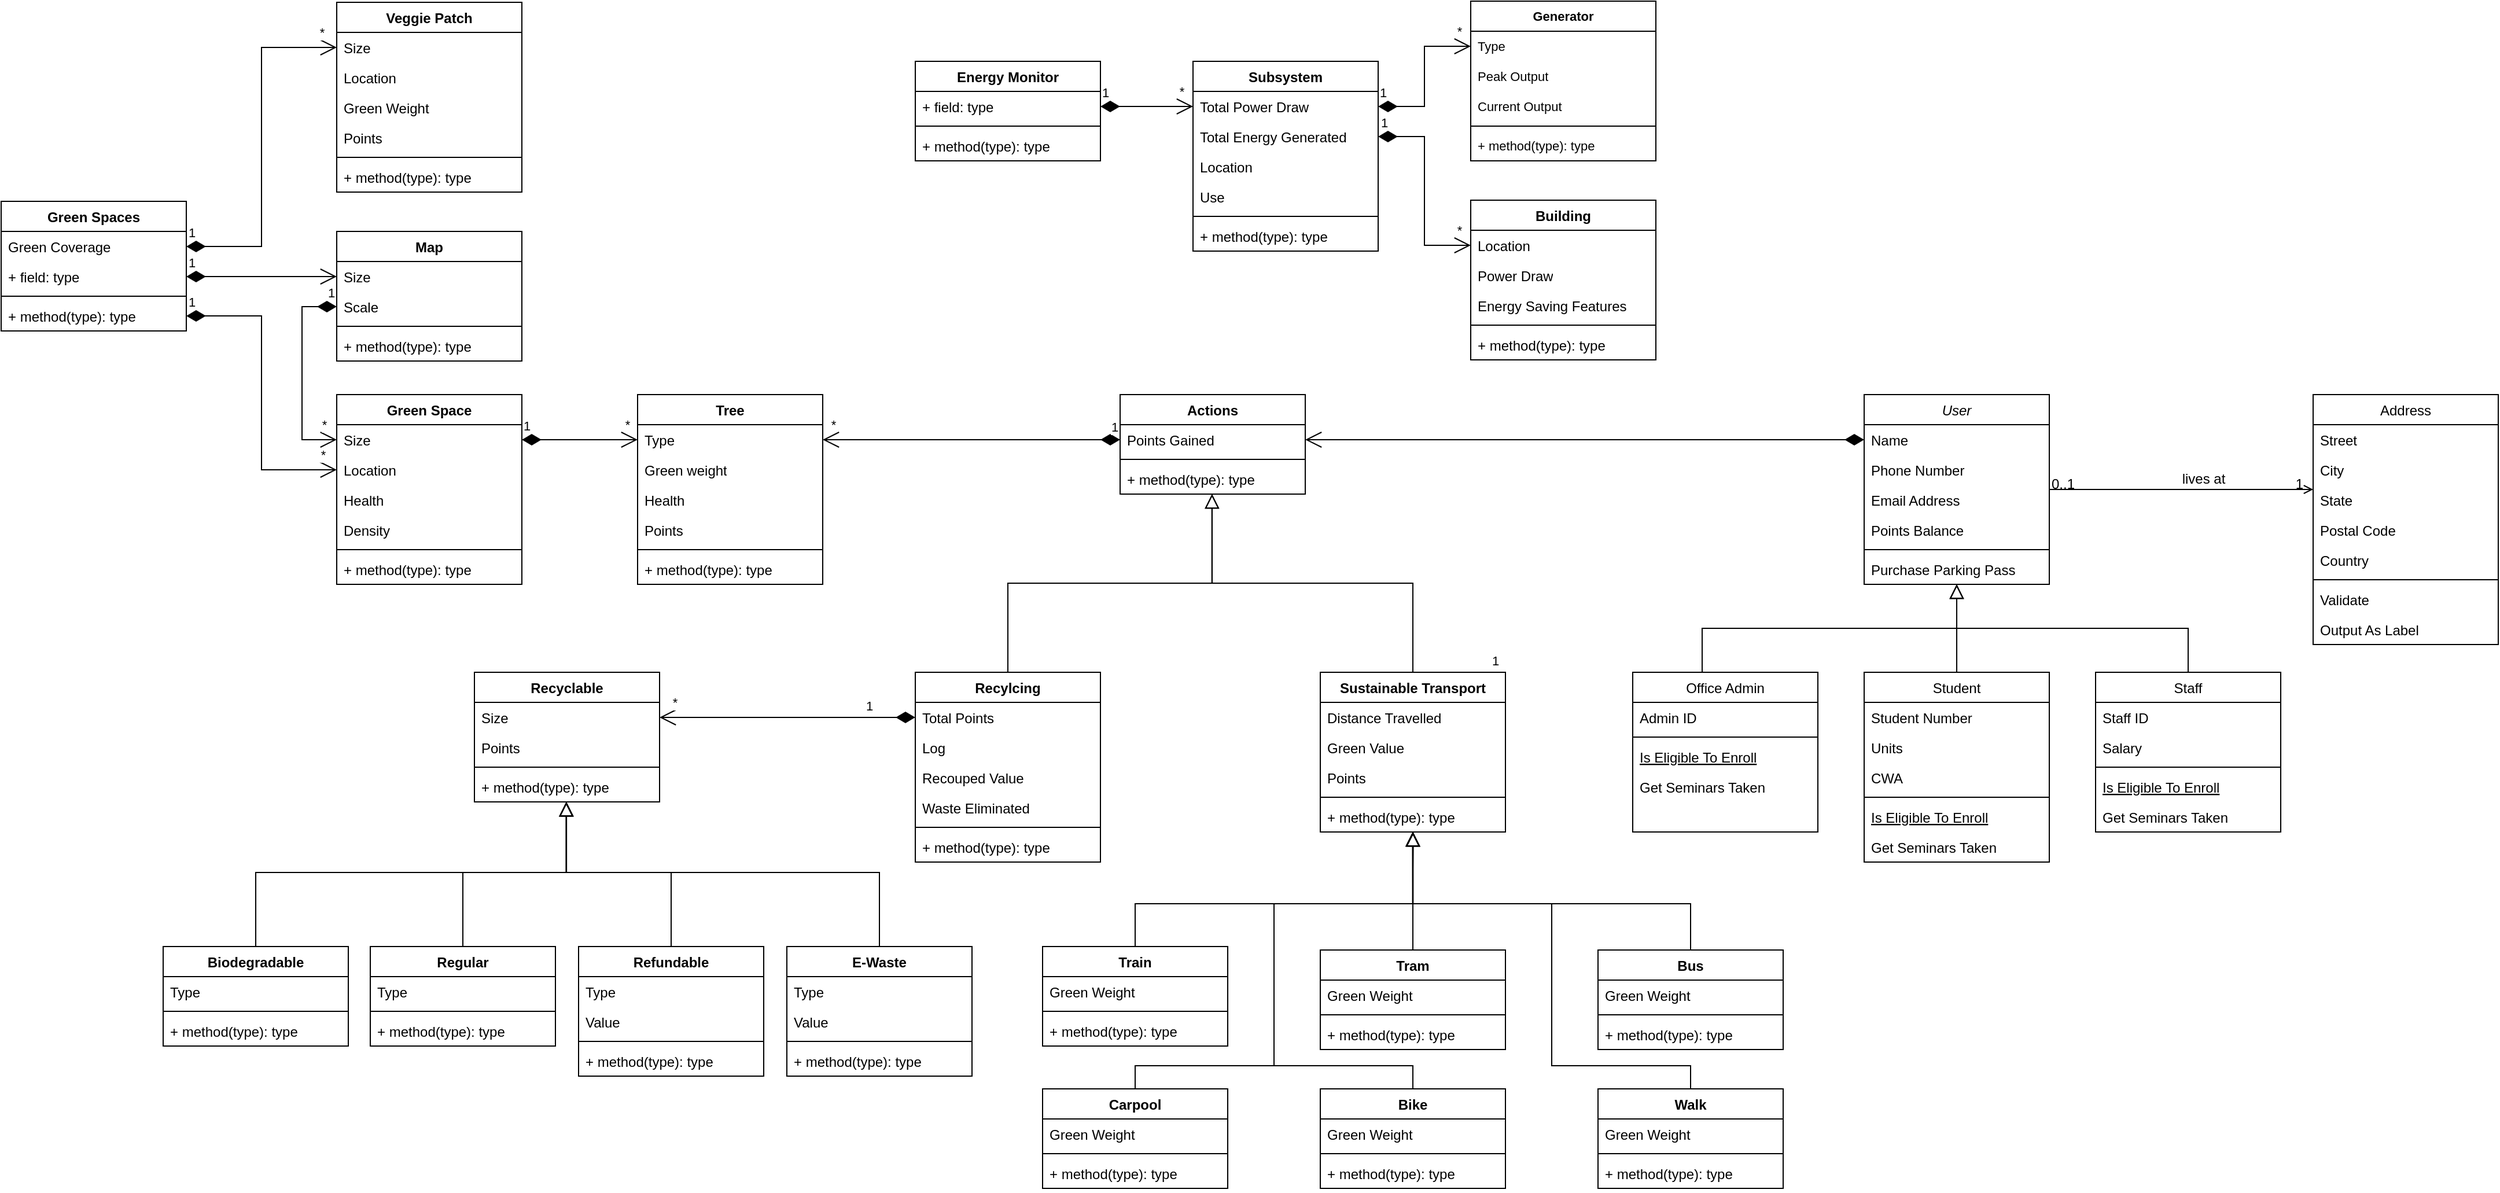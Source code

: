 <mxfile version="24.7.16">
  <diagram id="C5RBs43oDa-KdzZeNtuy" name="Page-1">
    <mxGraphModel dx="4870" dy="3513" grid="1" gridSize="10" guides="1" tooltips="1" connect="1" arrows="1" fold="1" page="1" pageScale="1" pageWidth="827" pageHeight="1169" math="0" shadow="0">
      <root>
        <mxCell id="WIyWlLk6GJQsqaUBKTNV-0" />
        <mxCell id="WIyWlLk6GJQsqaUBKTNV-1" parent="WIyWlLk6GJQsqaUBKTNV-0" />
        <mxCell id="zkfFHV4jXpPFQw0GAbJ--0" value="User" style="swimlane;fontStyle=2;align=center;verticalAlign=top;childLayout=stackLayout;horizontal=1;startSize=26;horizontalStack=0;resizeParent=1;resizeLast=0;collapsible=1;marginBottom=0;rounded=0;shadow=0;strokeWidth=1;" parent="WIyWlLk6GJQsqaUBKTNV-1" vertex="1">
          <mxGeometry x="230" y="300" width="160" height="164" as="geometry">
            <mxRectangle x="230" y="140" width="160" height="26" as="alternateBounds" />
          </mxGeometry>
        </mxCell>
        <mxCell id="zkfFHV4jXpPFQw0GAbJ--1" value="Name" style="text;align=left;verticalAlign=top;spacingLeft=4;spacingRight=4;overflow=hidden;rotatable=0;points=[[0,0.5],[1,0.5]];portConstraint=eastwest;" parent="zkfFHV4jXpPFQw0GAbJ--0" vertex="1">
          <mxGeometry y="26" width="160" height="26" as="geometry" />
        </mxCell>
        <mxCell id="zkfFHV4jXpPFQw0GAbJ--2" value="Phone Number" style="text;align=left;verticalAlign=top;spacingLeft=4;spacingRight=4;overflow=hidden;rotatable=0;points=[[0,0.5],[1,0.5]];portConstraint=eastwest;rounded=0;shadow=0;html=0;" parent="zkfFHV4jXpPFQw0GAbJ--0" vertex="1">
          <mxGeometry y="52" width="160" height="26" as="geometry" />
        </mxCell>
        <mxCell id="zkfFHV4jXpPFQw0GAbJ--3" value="Email Address" style="text;align=left;verticalAlign=top;spacingLeft=4;spacingRight=4;overflow=hidden;rotatable=0;points=[[0,0.5],[1,0.5]];portConstraint=eastwest;rounded=0;shadow=0;html=0;" parent="zkfFHV4jXpPFQw0GAbJ--0" vertex="1">
          <mxGeometry y="78" width="160" height="26" as="geometry" />
        </mxCell>
        <mxCell id="12su_o2bsFTduSx-poA8-12" value="Points Balance" style="text;align=left;verticalAlign=top;spacingLeft=4;spacingRight=4;overflow=hidden;rotatable=0;points=[[0,0.5],[1,0.5]];portConstraint=eastwest;rounded=0;shadow=0;html=0;" parent="zkfFHV4jXpPFQw0GAbJ--0" vertex="1">
          <mxGeometry y="104" width="160" height="26" as="geometry" />
        </mxCell>
        <mxCell id="zkfFHV4jXpPFQw0GAbJ--4" value="" style="line;html=1;strokeWidth=1;align=left;verticalAlign=middle;spacingTop=-1;spacingLeft=3;spacingRight=3;rotatable=0;labelPosition=right;points=[];portConstraint=eastwest;" parent="zkfFHV4jXpPFQw0GAbJ--0" vertex="1">
          <mxGeometry y="130" width="160" height="8" as="geometry" />
        </mxCell>
        <mxCell id="zkfFHV4jXpPFQw0GAbJ--5" value="Purchase Parking Pass" style="text;align=left;verticalAlign=top;spacingLeft=4;spacingRight=4;overflow=hidden;rotatable=0;points=[[0,0.5],[1,0.5]];portConstraint=eastwest;" parent="zkfFHV4jXpPFQw0GAbJ--0" vertex="1">
          <mxGeometry y="138" width="160" height="26" as="geometry" />
        </mxCell>
        <mxCell id="zkfFHV4jXpPFQw0GAbJ--6" value="Student" style="swimlane;fontStyle=0;align=center;verticalAlign=top;childLayout=stackLayout;horizontal=1;startSize=26;horizontalStack=0;resizeParent=1;resizeLast=0;collapsible=1;marginBottom=0;rounded=0;shadow=0;strokeWidth=1;" parent="WIyWlLk6GJQsqaUBKTNV-1" vertex="1">
          <mxGeometry x="230" y="540" width="160" height="164" as="geometry">
            <mxRectangle x="130" y="380" width="160" height="26" as="alternateBounds" />
          </mxGeometry>
        </mxCell>
        <mxCell id="zkfFHV4jXpPFQw0GAbJ--7" value="Student Number" style="text;align=left;verticalAlign=top;spacingLeft=4;spacingRight=4;overflow=hidden;rotatable=0;points=[[0,0.5],[1,0.5]];portConstraint=eastwest;" parent="zkfFHV4jXpPFQw0GAbJ--6" vertex="1">
          <mxGeometry y="26" width="160" height="26" as="geometry" />
        </mxCell>
        <mxCell id="12su_o2bsFTduSx-poA8-242" value="Units" style="text;align=left;verticalAlign=top;spacingLeft=4;spacingRight=4;overflow=hidden;rotatable=0;points=[[0,0.5],[1,0.5]];portConstraint=eastwest;rounded=0;shadow=0;html=0;" parent="zkfFHV4jXpPFQw0GAbJ--6" vertex="1">
          <mxGeometry y="52" width="160" height="26" as="geometry" />
        </mxCell>
        <mxCell id="zkfFHV4jXpPFQw0GAbJ--8" value="CWA" style="text;align=left;verticalAlign=top;spacingLeft=4;spacingRight=4;overflow=hidden;rotatable=0;points=[[0,0.5],[1,0.5]];portConstraint=eastwest;rounded=0;shadow=0;html=0;" parent="zkfFHV4jXpPFQw0GAbJ--6" vertex="1">
          <mxGeometry y="78" width="160" height="26" as="geometry" />
        </mxCell>
        <mxCell id="zkfFHV4jXpPFQw0GAbJ--9" value="" style="line;html=1;strokeWidth=1;align=left;verticalAlign=middle;spacingTop=-1;spacingLeft=3;spacingRight=3;rotatable=0;labelPosition=right;points=[];portConstraint=eastwest;" parent="zkfFHV4jXpPFQw0GAbJ--6" vertex="1">
          <mxGeometry y="104" width="160" height="8" as="geometry" />
        </mxCell>
        <mxCell id="zkfFHV4jXpPFQw0GAbJ--10" value="Is Eligible To Enroll" style="text;align=left;verticalAlign=top;spacingLeft=4;spacingRight=4;overflow=hidden;rotatable=0;points=[[0,0.5],[1,0.5]];portConstraint=eastwest;fontStyle=4" parent="zkfFHV4jXpPFQw0GAbJ--6" vertex="1">
          <mxGeometry y="112" width="160" height="26" as="geometry" />
        </mxCell>
        <mxCell id="zkfFHV4jXpPFQw0GAbJ--11" value="Get Seminars Taken" style="text;align=left;verticalAlign=top;spacingLeft=4;spacingRight=4;overflow=hidden;rotatable=0;points=[[0,0.5],[1,0.5]];portConstraint=eastwest;" parent="zkfFHV4jXpPFQw0GAbJ--6" vertex="1">
          <mxGeometry y="138" width="160" height="26" as="geometry" />
        </mxCell>
        <mxCell id="zkfFHV4jXpPFQw0GAbJ--12" value="" style="endArrow=block;endSize=10;endFill=0;shadow=0;strokeWidth=1;rounded=0;curved=0;edgeStyle=elbowEdgeStyle;elbow=vertical;" parent="WIyWlLk6GJQsqaUBKTNV-1" source="zkfFHV4jXpPFQw0GAbJ--6" target="zkfFHV4jXpPFQw0GAbJ--0" edge="1">
          <mxGeometry width="160" relative="1" as="geometry">
            <mxPoint x="310" y="383" as="sourcePoint" />
            <mxPoint x="310" y="383" as="targetPoint" />
          </mxGeometry>
        </mxCell>
        <mxCell id="zkfFHV4jXpPFQw0GAbJ--16" value="" style="endArrow=block;endSize=10;endFill=0;shadow=0;strokeWidth=1;rounded=0;curved=0;edgeStyle=elbowEdgeStyle;elbow=vertical;exitX=0.5;exitY=0;exitDx=0;exitDy=0;" parent="WIyWlLk6GJQsqaUBKTNV-1" source="BsTGnFoNdfzZ-t9TmFs6-2" target="zkfFHV4jXpPFQw0GAbJ--0" edge="1">
          <mxGeometry width="160" relative="1" as="geometry">
            <mxPoint x="510" y="502" as="sourcePoint" />
            <mxPoint x="420" y="451" as="targetPoint" />
          </mxGeometry>
        </mxCell>
        <mxCell id="zkfFHV4jXpPFQw0GAbJ--17" value="Address" style="swimlane;fontStyle=0;align=center;verticalAlign=top;childLayout=stackLayout;horizontal=1;startSize=26;horizontalStack=0;resizeParent=1;resizeLast=0;collapsible=1;marginBottom=0;rounded=0;shadow=0;strokeWidth=1;" parent="WIyWlLk6GJQsqaUBKTNV-1" vertex="1">
          <mxGeometry x="618" y="300" width="160" height="216" as="geometry">
            <mxRectangle x="550" y="140" width="160" height="26" as="alternateBounds" />
          </mxGeometry>
        </mxCell>
        <mxCell id="zkfFHV4jXpPFQw0GAbJ--18" value="Street" style="text;align=left;verticalAlign=top;spacingLeft=4;spacingRight=4;overflow=hidden;rotatable=0;points=[[0,0.5],[1,0.5]];portConstraint=eastwest;" parent="zkfFHV4jXpPFQw0GAbJ--17" vertex="1">
          <mxGeometry y="26" width="160" height="26" as="geometry" />
        </mxCell>
        <mxCell id="zkfFHV4jXpPFQw0GAbJ--19" value="City" style="text;align=left;verticalAlign=top;spacingLeft=4;spacingRight=4;overflow=hidden;rotatable=0;points=[[0,0.5],[1,0.5]];portConstraint=eastwest;rounded=0;shadow=0;html=0;" parent="zkfFHV4jXpPFQw0GAbJ--17" vertex="1">
          <mxGeometry y="52" width="160" height="26" as="geometry" />
        </mxCell>
        <mxCell id="zkfFHV4jXpPFQw0GAbJ--20" value="State" style="text;align=left;verticalAlign=top;spacingLeft=4;spacingRight=4;overflow=hidden;rotatable=0;points=[[0,0.5],[1,0.5]];portConstraint=eastwest;rounded=0;shadow=0;html=0;" parent="zkfFHV4jXpPFQw0GAbJ--17" vertex="1">
          <mxGeometry y="78" width="160" height="26" as="geometry" />
        </mxCell>
        <mxCell id="zkfFHV4jXpPFQw0GAbJ--21" value="Postal Code" style="text;align=left;verticalAlign=top;spacingLeft=4;spacingRight=4;overflow=hidden;rotatable=0;points=[[0,0.5],[1,0.5]];portConstraint=eastwest;rounded=0;shadow=0;html=0;" parent="zkfFHV4jXpPFQw0GAbJ--17" vertex="1">
          <mxGeometry y="104" width="160" height="26" as="geometry" />
        </mxCell>
        <mxCell id="zkfFHV4jXpPFQw0GAbJ--22" value="Country" style="text;align=left;verticalAlign=top;spacingLeft=4;spacingRight=4;overflow=hidden;rotatable=0;points=[[0,0.5],[1,0.5]];portConstraint=eastwest;rounded=0;shadow=0;html=0;" parent="zkfFHV4jXpPFQw0GAbJ--17" vertex="1">
          <mxGeometry y="130" width="160" height="26" as="geometry" />
        </mxCell>
        <mxCell id="zkfFHV4jXpPFQw0GAbJ--23" value="" style="line;html=1;strokeWidth=1;align=left;verticalAlign=middle;spacingTop=-1;spacingLeft=3;spacingRight=3;rotatable=0;labelPosition=right;points=[];portConstraint=eastwest;" parent="zkfFHV4jXpPFQw0GAbJ--17" vertex="1">
          <mxGeometry y="156" width="160" height="8" as="geometry" />
        </mxCell>
        <mxCell id="zkfFHV4jXpPFQw0GAbJ--24" value="Validate" style="text;align=left;verticalAlign=top;spacingLeft=4;spacingRight=4;overflow=hidden;rotatable=0;points=[[0,0.5],[1,0.5]];portConstraint=eastwest;" parent="zkfFHV4jXpPFQw0GAbJ--17" vertex="1">
          <mxGeometry y="164" width="160" height="26" as="geometry" />
        </mxCell>
        <mxCell id="zkfFHV4jXpPFQw0GAbJ--25" value="Output As Label" style="text;align=left;verticalAlign=top;spacingLeft=4;spacingRight=4;overflow=hidden;rotatable=0;points=[[0,0.5],[1,0.5]];portConstraint=eastwest;" parent="zkfFHV4jXpPFQw0GAbJ--17" vertex="1">
          <mxGeometry y="190" width="160" height="26" as="geometry" />
        </mxCell>
        <mxCell id="zkfFHV4jXpPFQw0GAbJ--26" value="" style="endArrow=open;shadow=0;strokeWidth=1;rounded=0;curved=0;endFill=1;edgeStyle=elbowEdgeStyle;elbow=vertical;" parent="WIyWlLk6GJQsqaUBKTNV-1" source="zkfFHV4jXpPFQw0GAbJ--0" target="zkfFHV4jXpPFQw0GAbJ--17" edge="1">
          <mxGeometry x="0.5" y="41" relative="1" as="geometry">
            <mxPoint x="490" y="372" as="sourcePoint" />
            <mxPoint x="650" y="372" as="targetPoint" />
            <mxPoint x="-40" y="32" as="offset" />
          </mxGeometry>
        </mxCell>
        <mxCell id="zkfFHV4jXpPFQw0GAbJ--27" value="0..1" style="resizable=0;align=left;verticalAlign=bottom;labelBackgroundColor=none;fontSize=12;" parent="zkfFHV4jXpPFQw0GAbJ--26" connectable="0" vertex="1">
          <mxGeometry x="-1" relative="1" as="geometry">
            <mxPoint y="4" as="offset" />
          </mxGeometry>
        </mxCell>
        <mxCell id="zkfFHV4jXpPFQw0GAbJ--28" value="1" style="resizable=0;align=right;verticalAlign=bottom;labelBackgroundColor=none;fontSize=12;" parent="zkfFHV4jXpPFQw0GAbJ--26" connectable="0" vertex="1">
          <mxGeometry x="1" relative="1" as="geometry">
            <mxPoint x="-7" y="4" as="offset" />
          </mxGeometry>
        </mxCell>
        <mxCell id="zkfFHV4jXpPFQw0GAbJ--29" value="lives at" style="text;html=1;resizable=0;points=[];;align=center;verticalAlign=middle;labelBackgroundColor=none;rounded=0;shadow=0;strokeWidth=1;fontSize=12;" parent="zkfFHV4jXpPFQw0GAbJ--26" vertex="1" connectable="0">
          <mxGeometry x="0.5" y="49" relative="1" as="geometry">
            <mxPoint x="-38" y="40" as="offset" />
          </mxGeometry>
        </mxCell>
        <mxCell id="12su_o2bsFTduSx-poA8-0" value="Office Admin" style="swimlane;fontStyle=0;align=center;verticalAlign=top;childLayout=stackLayout;horizontal=1;startSize=26;horizontalStack=0;resizeParent=1;resizeLast=0;collapsible=1;marginBottom=0;rounded=0;shadow=0;strokeWidth=1;" parent="WIyWlLk6GJQsqaUBKTNV-1" vertex="1">
          <mxGeometry x="30" y="540" width="160" height="138" as="geometry">
            <mxRectangle x="130" y="380" width="160" height="26" as="alternateBounds" />
          </mxGeometry>
        </mxCell>
        <mxCell id="12su_o2bsFTduSx-poA8-1" value="Admin ID" style="text;align=left;verticalAlign=top;spacingLeft=4;spacingRight=4;overflow=hidden;rotatable=0;points=[[0,0.5],[1,0.5]];portConstraint=eastwest;" parent="12su_o2bsFTduSx-poA8-0" vertex="1">
          <mxGeometry y="26" width="160" height="26" as="geometry" />
        </mxCell>
        <mxCell id="12su_o2bsFTduSx-poA8-3" value="" style="line;html=1;strokeWidth=1;align=left;verticalAlign=middle;spacingTop=-1;spacingLeft=3;spacingRight=3;rotatable=0;labelPosition=right;points=[];portConstraint=eastwest;" parent="12su_o2bsFTduSx-poA8-0" vertex="1">
          <mxGeometry y="52" width="160" height="8" as="geometry" />
        </mxCell>
        <mxCell id="12su_o2bsFTduSx-poA8-4" value="Is Eligible To Enroll" style="text;align=left;verticalAlign=top;spacingLeft=4;spacingRight=4;overflow=hidden;rotatable=0;points=[[0,0.5],[1,0.5]];portConstraint=eastwest;fontStyle=4" parent="12su_o2bsFTduSx-poA8-0" vertex="1">
          <mxGeometry y="60" width="160" height="26" as="geometry" />
        </mxCell>
        <mxCell id="12su_o2bsFTduSx-poA8-5" value="Get Seminars Taken" style="text;align=left;verticalAlign=top;spacingLeft=4;spacingRight=4;overflow=hidden;rotatable=0;points=[[0,0.5],[1,0.5]];portConstraint=eastwest;" parent="12su_o2bsFTduSx-poA8-0" vertex="1">
          <mxGeometry y="86" width="160" height="26" as="geometry" />
        </mxCell>
        <mxCell id="12su_o2bsFTduSx-poA8-7" value="" style="endArrow=block;endSize=10;endFill=0;shadow=0;strokeWidth=1;rounded=0;curved=0;edgeStyle=elbowEdgeStyle;elbow=vertical;exitX=0.5;exitY=0;exitDx=0;exitDy=0;" parent="WIyWlLk6GJQsqaUBKTNV-1" target="zkfFHV4jXpPFQw0GAbJ--5" edge="1">
          <mxGeometry width="160" relative="1" as="geometry">
            <mxPoint x="90" y="540" as="sourcePoint" />
            <mxPoint x="410" y="448" as="targetPoint" />
          </mxGeometry>
        </mxCell>
        <mxCell id="12su_o2bsFTduSx-poA8-8" value="Actions" style="swimlane;fontStyle=1;align=center;verticalAlign=top;childLayout=stackLayout;horizontal=1;startSize=26;horizontalStack=0;resizeParent=1;resizeParentMax=0;resizeLast=0;collapsible=1;marginBottom=0;whiteSpace=wrap;html=1;" parent="WIyWlLk6GJQsqaUBKTNV-1" vertex="1">
          <mxGeometry x="-413" y="300" width="160" height="86" as="geometry" />
        </mxCell>
        <mxCell id="12su_o2bsFTduSx-poA8-9" value="Points Gained" style="text;strokeColor=none;fillColor=none;align=left;verticalAlign=top;spacingLeft=4;spacingRight=4;overflow=hidden;rotatable=0;points=[[0,0.5],[1,0.5]];portConstraint=eastwest;whiteSpace=wrap;html=1;" parent="12su_o2bsFTduSx-poA8-8" vertex="1">
          <mxGeometry y="26" width="160" height="26" as="geometry" />
        </mxCell>
        <mxCell id="12su_o2bsFTduSx-poA8-10" value="" style="line;strokeWidth=1;fillColor=none;align=left;verticalAlign=middle;spacingTop=-1;spacingLeft=3;spacingRight=3;rotatable=0;labelPosition=right;points=[];portConstraint=eastwest;strokeColor=inherit;" parent="12su_o2bsFTduSx-poA8-8" vertex="1">
          <mxGeometry y="52" width="160" height="8" as="geometry" />
        </mxCell>
        <mxCell id="12su_o2bsFTduSx-poA8-11" value="+ method(type): type" style="text;strokeColor=none;fillColor=none;align=left;verticalAlign=top;spacingLeft=4;spacingRight=4;overflow=hidden;rotatable=0;points=[[0,0.5],[1,0.5]];portConstraint=eastwest;whiteSpace=wrap;html=1;" parent="12su_o2bsFTduSx-poA8-8" vertex="1">
          <mxGeometry y="60" width="160" height="26" as="geometry" />
        </mxCell>
        <mxCell id="12su_o2bsFTduSx-poA8-13" value="Green Space" style="swimlane;fontStyle=1;align=center;verticalAlign=top;childLayout=stackLayout;horizontal=1;startSize=26;horizontalStack=0;resizeParent=1;resizeParentMax=0;resizeLast=0;collapsible=1;marginBottom=0;whiteSpace=wrap;html=1;" parent="WIyWlLk6GJQsqaUBKTNV-1" vertex="1">
          <mxGeometry x="-1090" y="300" width="160" height="164" as="geometry" />
        </mxCell>
        <mxCell id="12su_o2bsFTduSx-poA8-14" value="Size" style="text;strokeColor=none;fillColor=none;align=left;verticalAlign=top;spacingLeft=4;spacingRight=4;overflow=hidden;rotatable=0;points=[[0,0.5],[1,0.5]];portConstraint=eastwest;whiteSpace=wrap;html=1;" parent="12su_o2bsFTduSx-poA8-13" vertex="1">
          <mxGeometry y="26" width="160" height="26" as="geometry" />
        </mxCell>
        <mxCell id="12su_o2bsFTduSx-poA8-157" value="Location" style="text;strokeColor=none;fillColor=none;align=left;verticalAlign=top;spacingLeft=4;spacingRight=4;overflow=hidden;rotatable=0;points=[[0,0.5],[1,0.5]];portConstraint=eastwest;whiteSpace=wrap;html=1;" parent="12su_o2bsFTduSx-poA8-13" vertex="1">
          <mxGeometry y="52" width="160" height="26" as="geometry" />
        </mxCell>
        <mxCell id="12su_o2bsFTduSx-poA8-154" value="Health" style="text;strokeColor=none;fillColor=none;align=left;verticalAlign=top;spacingLeft=4;spacingRight=4;overflow=hidden;rotatable=0;points=[[0,0.5],[1,0.5]];portConstraint=eastwest;whiteSpace=wrap;html=1;" parent="12su_o2bsFTduSx-poA8-13" vertex="1">
          <mxGeometry y="78" width="160" height="26" as="geometry" />
        </mxCell>
        <mxCell id="12su_o2bsFTduSx-poA8-165" value="Density" style="text;strokeColor=none;fillColor=none;align=left;verticalAlign=top;spacingLeft=4;spacingRight=4;overflow=hidden;rotatable=0;points=[[0,0.5],[1,0.5]];portConstraint=eastwest;whiteSpace=wrap;html=1;" parent="12su_o2bsFTduSx-poA8-13" vertex="1">
          <mxGeometry y="104" width="160" height="26" as="geometry" />
        </mxCell>
        <mxCell id="12su_o2bsFTduSx-poA8-15" value="" style="line;strokeWidth=1;fillColor=none;align=left;verticalAlign=middle;spacingTop=-1;spacingLeft=3;spacingRight=3;rotatable=0;labelPosition=right;points=[];portConstraint=eastwest;strokeColor=inherit;" parent="12su_o2bsFTduSx-poA8-13" vertex="1">
          <mxGeometry y="130" width="160" height="8" as="geometry" />
        </mxCell>
        <mxCell id="12su_o2bsFTduSx-poA8-16" value="+ method(type): type" style="text;strokeColor=none;fillColor=none;align=left;verticalAlign=top;spacingLeft=4;spacingRight=4;overflow=hidden;rotatable=0;points=[[0,0.5],[1,0.5]];portConstraint=eastwest;whiteSpace=wrap;html=1;" parent="12su_o2bsFTduSx-poA8-13" vertex="1">
          <mxGeometry y="138" width="160" height="26" as="geometry" />
        </mxCell>
        <mxCell id="12su_o2bsFTduSx-poA8-17" value="Tree" style="swimlane;fontStyle=1;align=center;verticalAlign=top;childLayout=stackLayout;horizontal=1;startSize=26;horizontalStack=0;resizeParent=1;resizeParentMax=0;resizeLast=0;collapsible=1;marginBottom=0;whiteSpace=wrap;html=1;" parent="WIyWlLk6GJQsqaUBKTNV-1" vertex="1">
          <mxGeometry x="-830" y="300" width="160" height="164" as="geometry" />
        </mxCell>
        <mxCell id="12su_o2bsFTduSx-poA8-167" value="Type" style="text;strokeColor=none;fillColor=none;align=left;verticalAlign=top;spacingLeft=4;spacingRight=4;overflow=hidden;rotatable=0;points=[[0,0.5],[1,0.5]];portConstraint=eastwest;whiteSpace=wrap;html=1;" parent="12su_o2bsFTduSx-poA8-17" vertex="1">
          <mxGeometry y="26" width="160" height="26" as="geometry" />
        </mxCell>
        <mxCell id="12su_o2bsFTduSx-poA8-18" value="Green weight" style="text;strokeColor=none;fillColor=none;align=left;verticalAlign=top;spacingLeft=4;spacingRight=4;overflow=hidden;rotatable=0;points=[[0,0.5],[1,0.5]];portConstraint=eastwest;whiteSpace=wrap;html=1;" parent="12su_o2bsFTduSx-poA8-17" vertex="1">
          <mxGeometry y="52" width="160" height="26" as="geometry" />
        </mxCell>
        <mxCell id="12su_o2bsFTduSx-poA8-149" value="Health" style="text;strokeColor=none;fillColor=none;align=left;verticalAlign=top;spacingLeft=4;spacingRight=4;overflow=hidden;rotatable=0;points=[[0,0.5],[1,0.5]];portConstraint=eastwest;whiteSpace=wrap;html=1;" parent="12su_o2bsFTduSx-poA8-17" vertex="1">
          <mxGeometry y="78" width="160" height="26" as="geometry" />
        </mxCell>
        <mxCell id="12su_o2bsFTduSx-poA8-153" value="Points" style="text;strokeColor=none;fillColor=none;align=left;verticalAlign=top;spacingLeft=4;spacingRight=4;overflow=hidden;rotatable=0;points=[[0,0.5],[1,0.5]];portConstraint=eastwest;whiteSpace=wrap;html=1;" parent="12su_o2bsFTduSx-poA8-17" vertex="1">
          <mxGeometry y="104" width="160" height="26" as="geometry" />
        </mxCell>
        <mxCell id="12su_o2bsFTduSx-poA8-19" value="" style="line;strokeWidth=1;fillColor=none;align=left;verticalAlign=middle;spacingTop=-1;spacingLeft=3;spacingRight=3;rotatable=0;labelPosition=right;points=[];portConstraint=eastwest;strokeColor=inherit;" parent="12su_o2bsFTduSx-poA8-17" vertex="1">
          <mxGeometry y="130" width="160" height="8" as="geometry" />
        </mxCell>
        <mxCell id="12su_o2bsFTduSx-poA8-20" value="+ method(type): type" style="text;strokeColor=none;fillColor=none;align=left;verticalAlign=top;spacingLeft=4;spacingRight=4;overflow=hidden;rotatable=0;points=[[0,0.5],[1,0.5]];portConstraint=eastwest;whiteSpace=wrap;html=1;" parent="12su_o2bsFTduSx-poA8-17" vertex="1">
          <mxGeometry y="138" width="160" height="26" as="geometry" />
        </mxCell>
        <mxCell id="12su_o2bsFTduSx-poA8-35" value="Recylcing" style="swimlane;fontStyle=1;align=center;verticalAlign=top;childLayout=stackLayout;horizontal=1;startSize=26;horizontalStack=0;resizeParent=1;resizeParentMax=0;resizeLast=0;collapsible=1;marginBottom=0;whiteSpace=wrap;html=1;" parent="WIyWlLk6GJQsqaUBKTNV-1" vertex="1">
          <mxGeometry x="-590" y="540" width="160" height="164" as="geometry" />
        </mxCell>
        <mxCell id="12su_o2bsFTduSx-poA8-175" value="Total Points" style="text;strokeColor=none;fillColor=none;align=left;verticalAlign=top;spacingLeft=4;spacingRight=4;overflow=hidden;rotatable=0;points=[[0,0.5],[1,0.5]];portConstraint=eastwest;whiteSpace=wrap;html=1;" parent="12su_o2bsFTduSx-poA8-35" vertex="1">
          <mxGeometry y="26" width="160" height="26" as="geometry" />
        </mxCell>
        <mxCell id="BsTGnFoNdfzZ-t9TmFs6-11" value="Log" style="text;strokeColor=none;fillColor=none;align=left;verticalAlign=top;spacingLeft=4;spacingRight=4;overflow=hidden;rotatable=0;points=[[0,0.5],[1,0.5]];portConstraint=eastwest;whiteSpace=wrap;html=1;" vertex="1" parent="12su_o2bsFTduSx-poA8-35">
          <mxGeometry y="52" width="160" height="26" as="geometry" />
        </mxCell>
        <mxCell id="12su_o2bsFTduSx-poA8-174" value="Recouped Value" style="text;strokeColor=none;fillColor=none;align=left;verticalAlign=top;spacingLeft=4;spacingRight=4;overflow=hidden;rotatable=0;points=[[0,0.5],[1,0.5]];portConstraint=eastwest;whiteSpace=wrap;html=1;" parent="12su_o2bsFTduSx-poA8-35" vertex="1">
          <mxGeometry y="78" width="160" height="26" as="geometry" />
        </mxCell>
        <mxCell id="12su_o2bsFTduSx-poA8-176" value="Waste Eliminated" style="text;strokeColor=none;fillColor=none;align=left;verticalAlign=top;spacingLeft=4;spacingRight=4;overflow=hidden;rotatable=0;points=[[0,0.5],[1,0.5]];portConstraint=eastwest;whiteSpace=wrap;html=1;" parent="12su_o2bsFTduSx-poA8-35" vertex="1">
          <mxGeometry y="104" width="160" height="26" as="geometry" />
        </mxCell>
        <mxCell id="12su_o2bsFTduSx-poA8-37" value="" style="line;strokeWidth=1;fillColor=none;align=left;verticalAlign=middle;spacingTop=-1;spacingLeft=3;spacingRight=3;rotatable=0;labelPosition=right;points=[];portConstraint=eastwest;strokeColor=inherit;" parent="12su_o2bsFTduSx-poA8-35" vertex="1">
          <mxGeometry y="130" width="160" height="8" as="geometry" />
        </mxCell>
        <mxCell id="12su_o2bsFTduSx-poA8-38" value="+ method(type): type" style="text;strokeColor=none;fillColor=none;align=left;verticalAlign=top;spacingLeft=4;spacingRight=4;overflow=hidden;rotatable=0;points=[[0,0.5],[1,0.5]];portConstraint=eastwest;whiteSpace=wrap;html=1;" parent="12su_o2bsFTduSx-poA8-35" vertex="1">
          <mxGeometry y="138" width="160" height="26" as="geometry" />
        </mxCell>
        <mxCell id="12su_o2bsFTduSx-poA8-43" value="Refundable" style="swimlane;fontStyle=1;align=center;verticalAlign=top;childLayout=stackLayout;horizontal=1;startSize=26;horizontalStack=0;resizeParent=1;resizeParentMax=0;resizeLast=0;collapsible=1;marginBottom=0;whiteSpace=wrap;html=1;" parent="WIyWlLk6GJQsqaUBKTNV-1" vertex="1">
          <mxGeometry x="-881" y="777" width="160" height="112" as="geometry" />
        </mxCell>
        <mxCell id="12su_o2bsFTduSx-poA8-44" value="Type" style="text;strokeColor=none;fillColor=none;align=left;verticalAlign=top;spacingLeft=4;spacingRight=4;overflow=hidden;rotatable=0;points=[[0,0.5],[1,0.5]];portConstraint=eastwest;whiteSpace=wrap;html=1;" parent="12su_o2bsFTduSx-poA8-43" vertex="1">
          <mxGeometry y="26" width="160" height="26" as="geometry" />
        </mxCell>
        <mxCell id="12su_o2bsFTduSx-poA8-169" value="Value" style="text;strokeColor=none;fillColor=none;align=left;verticalAlign=top;spacingLeft=4;spacingRight=4;overflow=hidden;rotatable=0;points=[[0,0.5],[1,0.5]];portConstraint=eastwest;whiteSpace=wrap;html=1;" parent="12su_o2bsFTduSx-poA8-43" vertex="1">
          <mxGeometry y="52" width="160" height="26" as="geometry" />
        </mxCell>
        <mxCell id="12su_o2bsFTduSx-poA8-45" value="" style="line;strokeWidth=1;fillColor=none;align=left;verticalAlign=middle;spacingTop=-1;spacingLeft=3;spacingRight=3;rotatable=0;labelPosition=right;points=[];portConstraint=eastwest;strokeColor=inherit;" parent="12su_o2bsFTduSx-poA8-43" vertex="1">
          <mxGeometry y="78" width="160" height="8" as="geometry" />
        </mxCell>
        <mxCell id="12su_o2bsFTduSx-poA8-46" value="+ method(type): type" style="text;strokeColor=none;fillColor=none;align=left;verticalAlign=top;spacingLeft=4;spacingRight=4;overflow=hidden;rotatable=0;points=[[0,0.5],[1,0.5]];portConstraint=eastwest;whiteSpace=wrap;html=1;" parent="12su_o2bsFTduSx-poA8-43" vertex="1">
          <mxGeometry y="86" width="160" height="26" as="geometry" />
        </mxCell>
        <mxCell id="12su_o2bsFTduSx-poA8-52" value="Energy Monitor" style="swimlane;fontStyle=1;align=center;verticalAlign=top;childLayout=stackLayout;horizontal=1;startSize=26;horizontalStack=0;resizeParent=1;resizeParentMax=0;resizeLast=0;collapsible=1;marginBottom=0;whiteSpace=wrap;html=1;" parent="WIyWlLk6GJQsqaUBKTNV-1" vertex="1">
          <mxGeometry x="-590" y="12" width="160" height="86" as="geometry" />
        </mxCell>
        <mxCell id="12su_o2bsFTduSx-poA8-53" value="+ field: type" style="text;strokeColor=none;fillColor=none;align=left;verticalAlign=top;spacingLeft=4;spacingRight=4;overflow=hidden;rotatable=0;points=[[0,0.5],[1,0.5]];portConstraint=eastwest;whiteSpace=wrap;html=1;" parent="12su_o2bsFTduSx-poA8-52" vertex="1">
          <mxGeometry y="26" width="160" height="26" as="geometry" />
        </mxCell>
        <mxCell id="12su_o2bsFTduSx-poA8-54" value="" style="line;strokeWidth=1;fillColor=none;align=left;verticalAlign=middle;spacingTop=-1;spacingLeft=3;spacingRight=3;rotatable=0;labelPosition=right;points=[];portConstraint=eastwest;strokeColor=inherit;" parent="12su_o2bsFTduSx-poA8-52" vertex="1">
          <mxGeometry y="52" width="160" height="8" as="geometry" />
        </mxCell>
        <mxCell id="12su_o2bsFTduSx-poA8-55" value="+ method(type): type" style="text;strokeColor=none;fillColor=none;align=left;verticalAlign=top;spacingLeft=4;spacingRight=4;overflow=hidden;rotatable=0;points=[[0,0.5],[1,0.5]];portConstraint=eastwest;whiteSpace=wrap;html=1;" parent="12su_o2bsFTduSx-poA8-52" vertex="1">
          <mxGeometry y="60" width="160" height="26" as="geometry" />
        </mxCell>
        <mxCell id="12su_o2bsFTduSx-poA8-56" value="Subsystem" style="swimlane;fontStyle=1;align=center;verticalAlign=top;childLayout=stackLayout;horizontal=1;startSize=26;horizontalStack=0;resizeParent=1;resizeParentMax=0;resizeLast=0;collapsible=1;marginBottom=0;whiteSpace=wrap;html=1;" parent="WIyWlLk6GJQsqaUBKTNV-1" vertex="1">
          <mxGeometry x="-350" y="12" width="160" height="164" as="geometry" />
        </mxCell>
        <mxCell id="12su_o2bsFTduSx-poA8-57" value="Total Power Draw" style="text;strokeColor=none;fillColor=none;align=left;verticalAlign=top;spacingLeft=4;spacingRight=4;overflow=hidden;rotatable=0;points=[[0,0.5],[1,0.5]];portConstraint=eastwest;whiteSpace=wrap;html=1;" parent="12su_o2bsFTduSx-poA8-56" vertex="1">
          <mxGeometry y="26" width="160" height="26" as="geometry" />
        </mxCell>
        <mxCell id="12su_o2bsFTduSx-poA8-206" value="Total Energy Generated" style="text;strokeColor=none;fillColor=none;align=left;verticalAlign=top;spacingLeft=4;spacingRight=4;overflow=hidden;rotatable=0;points=[[0,0.5],[1,0.5]];portConstraint=eastwest;whiteSpace=wrap;html=1;" parent="12su_o2bsFTduSx-poA8-56" vertex="1">
          <mxGeometry y="52" width="160" height="26" as="geometry" />
        </mxCell>
        <mxCell id="12su_o2bsFTduSx-poA8-208" value="Location" style="text;strokeColor=none;fillColor=none;align=left;verticalAlign=top;spacingLeft=4;spacingRight=4;overflow=hidden;rotatable=0;points=[[0,0.5],[1,0.5]];portConstraint=eastwest;whiteSpace=wrap;html=1;" parent="12su_o2bsFTduSx-poA8-56" vertex="1">
          <mxGeometry y="78" width="160" height="26" as="geometry" />
        </mxCell>
        <mxCell id="12su_o2bsFTduSx-poA8-209" value="Use" style="text;strokeColor=none;fillColor=none;align=left;verticalAlign=top;spacingLeft=4;spacingRight=4;overflow=hidden;rotatable=0;points=[[0,0.5],[1,0.5]];portConstraint=eastwest;whiteSpace=wrap;html=1;" parent="12su_o2bsFTduSx-poA8-56" vertex="1">
          <mxGeometry y="104" width="160" height="26" as="geometry" />
        </mxCell>
        <mxCell id="12su_o2bsFTduSx-poA8-58" value="" style="line;strokeWidth=1;fillColor=none;align=left;verticalAlign=middle;spacingTop=-1;spacingLeft=3;spacingRight=3;rotatable=0;labelPosition=right;points=[];portConstraint=eastwest;strokeColor=inherit;" parent="12su_o2bsFTduSx-poA8-56" vertex="1">
          <mxGeometry y="130" width="160" height="8" as="geometry" />
        </mxCell>
        <mxCell id="12su_o2bsFTduSx-poA8-59" value="+ method(type): type" style="text;strokeColor=none;fillColor=none;align=left;verticalAlign=top;spacingLeft=4;spacingRight=4;overflow=hidden;rotatable=0;points=[[0,0.5],[1,0.5]];portConstraint=eastwest;whiteSpace=wrap;html=1;" parent="12su_o2bsFTduSx-poA8-56" vertex="1">
          <mxGeometry y="138" width="160" height="26" as="geometry" />
        </mxCell>
        <mxCell id="12su_o2bsFTduSx-poA8-60" value="Building" style="swimlane;fontStyle=1;align=center;verticalAlign=top;childLayout=stackLayout;horizontal=1;startSize=26;horizontalStack=0;resizeParent=1;resizeParentMax=0;resizeLast=0;collapsible=1;marginBottom=0;whiteSpace=wrap;html=1;" parent="WIyWlLk6GJQsqaUBKTNV-1" vertex="1">
          <mxGeometry x="-110" y="132" width="160" height="138" as="geometry" />
        </mxCell>
        <mxCell id="12su_o2bsFTduSx-poA8-210" value="Location" style="text;strokeColor=none;fillColor=none;align=left;verticalAlign=top;spacingLeft=4;spacingRight=4;overflow=hidden;rotatable=0;points=[[0,0.5],[1,0.5]];portConstraint=eastwest;whiteSpace=wrap;html=1;" parent="12su_o2bsFTduSx-poA8-60" vertex="1">
          <mxGeometry y="26" width="160" height="26" as="geometry" />
        </mxCell>
        <mxCell id="12su_o2bsFTduSx-poA8-61" value="Power Draw" style="text;strokeColor=none;fillColor=none;align=left;verticalAlign=top;spacingLeft=4;spacingRight=4;overflow=hidden;rotatable=0;points=[[0,0.5],[1,0.5]];portConstraint=eastwest;whiteSpace=wrap;html=1;" parent="12su_o2bsFTduSx-poA8-60" vertex="1">
          <mxGeometry y="52" width="160" height="26" as="geometry" />
        </mxCell>
        <mxCell id="12su_o2bsFTduSx-poA8-207" value="Energy Saving Features" style="text;strokeColor=none;fillColor=none;align=left;verticalAlign=top;spacingLeft=4;spacingRight=4;overflow=hidden;rotatable=0;points=[[0,0.5],[1,0.5]];portConstraint=eastwest;whiteSpace=wrap;html=1;" parent="12su_o2bsFTduSx-poA8-60" vertex="1">
          <mxGeometry y="78" width="160" height="26" as="geometry" />
        </mxCell>
        <mxCell id="12su_o2bsFTduSx-poA8-62" value="" style="line;strokeWidth=1;fillColor=none;align=left;verticalAlign=middle;spacingTop=-1;spacingLeft=3;spacingRight=3;rotatable=0;labelPosition=right;points=[];portConstraint=eastwest;strokeColor=inherit;" parent="12su_o2bsFTduSx-poA8-60" vertex="1">
          <mxGeometry y="104" width="160" height="8" as="geometry" />
        </mxCell>
        <mxCell id="12su_o2bsFTduSx-poA8-63" value="+ method(type): type" style="text;strokeColor=none;fillColor=none;align=left;verticalAlign=top;spacingLeft=4;spacingRight=4;overflow=hidden;rotatable=0;points=[[0,0.5],[1,0.5]];portConstraint=eastwest;whiteSpace=wrap;html=1;" parent="12su_o2bsFTduSx-poA8-60" vertex="1">
          <mxGeometry y="112" width="160" height="26" as="geometry" />
        </mxCell>
        <mxCell id="12su_o2bsFTduSx-poA8-72" value="Biodegradable" style="swimlane;fontStyle=1;align=center;verticalAlign=top;childLayout=stackLayout;horizontal=1;startSize=26;horizontalStack=0;resizeParent=1;resizeParentMax=0;resizeLast=0;collapsible=1;marginBottom=0;whiteSpace=wrap;html=1;" parent="WIyWlLk6GJQsqaUBKTNV-1" vertex="1">
          <mxGeometry x="-1240" y="777" width="160" height="86" as="geometry" />
        </mxCell>
        <mxCell id="12su_o2bsFTduSx-poA8-73" value="Type" style="text;strokeColor=none;fillColor=none;align=left;verticalAlign=top;spacingLeft=4;spacingRight=4;overflow=hidden;rotatable=0;points=[[0,0.5],[1,0.5]];portConstraint=eastwest;whiteSpace=wrap;html=1;" parent="12su_o2bsFTduSx-poA8-72" vertex="1">
          <mxGeometry y="26" width="160" height="26" as="geometry" />
        </mxCell>
        <mxCell id="12su_o2bsFTduSx-poA8-74" value="" style="line;strokeWidth=1;fillColor=none;align=left;verticalAlign=middle;spacingTop=-1;spacingLeft=3;spacingRight=3;rotatable=0;labelPosition=right;points=[];portConstraint=eastwest;strokeColor=inherit;" parent="12su_o2bsFTduSx-poA8-72" vertex="1">
          <mxGeometry y="52" width="160" height="8" as="geometry" />
        </mxCell>
        <mxCell id="12su_o2bsFTduSx-poA8-75" value="+ method(type): type" style="text;strokeColor=none;fillColor=none;align=left;verticalAlign=top;spacingLeft=4;spacingRight=4;overflow=hidden;rotatable=0;points=[[0,0.5],[1,0.5]];portConstraint=eastwest;whiteSpace=wrap;html=1;" parent="12su_o2bsFTduSx-poA8-72" vertex="1">
          <mxGeometry y="60" width="160" height="26" as="geometry" />
        </mxCell>
        <mxCell id="12su_o2bsFTduSx-poA8-76" value="E-Waste" style="swimlane;fontStyle=1;align=center;verticalAlign=top;childLayout=stackLayout;horizontal=1;startSize=26;horizontalStack=0;resizeParent=1;resizeParentMax=0;resizeLast=0;collapsible=1;marginBottom=0;whiteSpace=wrap;html=1;" parent="WIyWlLk6GJQsqaUBKTNV-1" vertex="1">
          <mxGeometry x="-701" y="777" width="160" height="112" as="geometry" />
        </mxCell>
        <mxCell id="12su_o2bsFTduSx-poA8-77" value="Type" style="text;strokeColor=none;fillColor=none;align=left;verticalAlign=top;spacingLeft=4;spacingRight=4;overflow=hidden;rotatable=0;points=[[0,0.5],[1,0.5]];portConstraint=eastwest;whiteSpace=wrap;html=1;" parent="12su_o2bsFTduSx-poA8-76" vertex="1">
          <mxGeometry y="26" width="160" height="26" as="geometry" />
        </mxCell>
        <mxCell id="12su_o2bsFTduSx-poA8-173" value="Value" style="text;strokeColor=none;fillColor=none;align=left;verticalAlign=top;spacingLeft=4;spacingRight=4;overflow=hidden;rotatable=0;points=[[0,0.5],[1,0.5]];portConstraint=eastwest;whiteSpace=wrap;html=1;" parent="12su_o2bsFTduSx-poA8-76" vertex="1">
          <mxGeometry y="52" width="160" height="26" as="geometry" />
        </mxCell>
        <mxCell id="12su_o2bsFTduSx-poA8-78" value="" style="line;strokeWidth=1;fillColor=none;align=left;verticalAlign=middle;spacingTop=-1;spacingLeft=3;spacingRight=3;rotatable=0;labelPosition=right;points=[];portConstraint=eastwest;strokeColor=inherit;" parent="12su_o2bsFTduSx-poA8-76" vertex="1">
          <mxGeometry y="78" width="160" height="8" as="geometry" />
        </mxCell>
        <mxCell id="12su_o2bsFTduSx-poA8-79" value="+ method(type): type" style="text;strokeColor=none;fillColor=none;align=left;verticalAlign=top;spacingLeft=4;spacingRight=4;overflow=hidden;rotatable=0;points=[[0,0.5],[1,0.5]];portConstraint=eastwest;whiteSpace=wrap;html=1;" parent="12su_o2bsFTduSx-poA8-76" vertex="1">
          <mxGeometry y="86" width="160" height="26" as="geometry" />
        </mxCell>
        <mxCell id="12su_o2bsFTduSx-poA8-80" value="Map" style="swimlane;fontStyle=1;align=center;verticalAlign=top;childLayout=stackLayout;horizontal=1;startSize=26;horizontalStack=0;resizeParent=1;resizeParentMax=0;resizeLast=0;collapsible=1;marginBottom=0;whiteSpace=wrap;html=1;" parent="WIyWlLk6GJQsqaUBKTNV-1" vertex="1">
          <mxGeometry x="-1090" y="159" width="160" height="112" as="geometry" />
        </mxCell>
        <mxCell id="12su_o2bsFTduSx-poA8-81" value="Size" style="text;strokeColor=none;fillColor=none;align=left;verticalAlign=top;spacingLeft=4;spacingRight=4;overflow=hidden;rotatable=0;points=[[0,0.5],[1,0.5]];portConstraint=eastwest;whiteSpace=wrap;html=1;" parent="12su_o2bsFTduSx-poA8-80" vertex="1">
          <mxGeometry y="26" width="160" height="26" as="geometry" />
        </mxCell>
        <mxCell id="12su_o2bsFTduSx-poA8-164" value="Scale" style="text;strokeColor=none;fillColor=none;align=left;verticalAlign=top;spacingLeft=4;spacingRight=4;overflow=hidden;rotatable=0;points=[[0,0.5],[1,0.5]];portConstraint=eastwest;whiteSpace=wrap;html=1;" parent="12su_o2bsFTduSx-poA8-80" vertex="1">
          <mxGeometry y="52" width="160" height="26" as="geometry" />
        </mxCell>
        <mxCell id="12su_o2bsFTduSx-poA8-82" value="" style="line;strokeWidth=1;fillColor=none;align=left;verticalAlign=middle;spacingTop=-1;spacingLeft=3;spacingRight=3;rotatable=0;labelPosition=right;points=[];portConstraint=eastwest;strokeColor=inherit;" parent="12su_o2bsFTduSx-poA8-80" vertex="1">
          <mxGeometry y="78" width="160" height="8" as="geometry" />
        </mxCell>
        <mxCell id="12su_o2bsFTduSx-poA8-83" value="+ method(type): type" style="text;strokeColor=none;fillColor=none;align=left;verticalAlign=top;spacingLeft=4;spacingRight=4;overflow=hidden;rotatable=0;points=[[0,0.5],[1,0.5]];portConstraint=eastwest;whiteSpace=wrap;html=1;" parent="12su_o2bsFTduSx-poA8-80" vertex="1">
          <mxGeometry y="86" width="160" height="26" as="geometry" />
        </mxCell>
        <mxCell id="12su_o2bsFTduSx-poA8-89" value="Green Spaces" style="swimlane;fontStyle=1;align=center;verticalAlign=top;childLayout=stackLayout;horizontal=1;startSize=26;horizontalStack=0;resizeParent=1;resizeParentMax=0;resizeLast=0;collapsible=1;marginBottom=0;whiteSpace=wrap;html=1;" parent="WIyWlLk6GJQsqaUBKTNV-1" vertex="1">
          <mxGeometry x="-1380" y="133" width="160" height="112" as="geometry" />
        </mxCell>
        <mxCell id="12su_o2bsFTduSx-poA8-90" value="Green Coverage" style="text;strokeColor=none;fillColor=none;align=left;verticalAlign=top;spacingLeft=4;spacingRight=4;overflow=hidden;rotatable=0;points=[[0,0.5],[1,0.5]];portConstraint=eastwest;whiteSpace=wrap;html=1;" parent="12su_o2bsFTduSx-poA8-89" vertex="1">
          <mxGeometry y="26" width="160" height="26" as="geometry" />
        </mxCell>
        <mxCell id="12su_o2bsFTduSx-poA8-147" value="+ field: type" style="text;strokeColor=none;fillColor=none;align=left;verticalAlign=top;spacingLeft=4;spacingRight=4;overflow=hidden;rotatable=0;points=[[0,0.5],[1,0.5]];portConstraint=eastwest;whiteSpace=wrap;html=1;" parent="12su_o2bsFTduSx-poA8-89" vertex="1">
          <mxGeometry y="52" width="160" height="26" as="geometry" />
        </mxCell>
        <mxCell id="12su_o2bsFTduSx-poA8-91" value="" style="line;strokeWidth=1;fillColor=none;align=left;verticalAlign=middle;spacingTop=-1;spacingLeft=3;spacingRight=3;rotatable=0;labelPosition=right;points=[];portConstraint=eastwest;strokeColor=inherit;" parent="12su_o2bsFTduSx-poA8-89" vertex="1">
          <mxGeometry y="78" width="160" height="8" as="geometry" />
        </mxCell>
        <mxCell id="12su_o2bsFTduSx-poA8-92" value="+ method(type): type" style="text;strokeColor=none;fillColor=none;align=left;verticalAlign=top;spacingLeft=4;spacingRight=4;overflow=hidden;rotatable=0;points=[[0,0.5],[1,0.5]];portConstraint=eastwest;whiteSpace=wrap;html=1;" parent="12su_o2bsFTduSx-poA8-89" vertex="1">
          <mxGeometry y="86" width="160" height="26" as="geometry" />
        </mxCell>
        <mxCell id="12su_o2bsFTduSx-poA8-93" value="Sustainable Transport" style="swimlane;fontStyle=1;align=center;verticalAlign=top;childLayout=stackLayout;horizontal=1;startSize=26;horizontalStack=0;resizeParent=1;resizeParentMax=0;resizeLast=0;collapsible=1;marginBottom=0;whiteSpace=wrap;html=1;" parent="WIyWlLk6GJQsqaUBKTNV-1" vertex="1">
          <mxGeometry x="-240" y="540" width="160" height="138" as="geometry" />
        </mxCell>
        <mxCell id="12su_o2bsFTduSx-poA8-94" value="Distance Travelled" style="text;strokeColor=none;fillColor=none;align=left;verticalAlign=top;spacingLeft=4;spacingRight=4;overflow=hidden;rotatable=0;points=[[0,0.5],[1,0.5]];portConstraint=eastwest;whiteSpace=wrap;html=1;" parent="12su_o2bsFTduSx-poA8-93" vertex="1">
          <mxGeometry y="26" width="160" height="26" as="geometry" />
        </mxCell>
        <mxCell id="12su_o2bsFTduSx-poA8-228" value="Green Value" style="text;strokeColor=none;fillColor=none;align=left;verticalAlign=top;spacingLeft=4;spacingRight=4;overflow=hidden;rotatable=0;points=[[0,0.5],[1,0.5]];portConstraint=eastwest;whiteSpace=wrap;html=1;" parent="12su_o2bsFTduSx-poA8-93" vertex="1">
          <mxGeometry y="52" width="160" height="26" as="geometry" />
        </mxCell>
        <mxCell id="12su_o2bsFTduSx-poA8-237" value="Points" style="text;strokeColor=none;fillColor=none;align=left;verticalAlign=top;spacingLeft=4;spacingRight=4;overflow=hidden;rotatable=0;points=[[0,0.5],[1,0.5]];portConstraint=eastwest;whiteSpace=wrap;html=1;" parent="12su_o2bsFTduSx-poA8-93" vertex="1">
          <mxGeometry y="78" width="160" height="26" as="geometry" />
        </mxCell>
        <mxCell id="12su_o2bsFTduSx-poA8-95" value="" style="line;strokeWidth=1;fillColor=none;align=left;verticalAlign=middle;spacingTop=-1;spacingLeft=3;spacingRight=3;rotatable=0;labelPosition=right;points=[];portConstraint=eastwest;strokeColor=inherit;" parent="12su_o2bsFTduSx-poA8-93" vertex="1">
          <mxGeometry y="104" width="160" height="8" as="geometry" />
        </mxCell>
        <mxCell id="12su_o2bsFTduSx-poA8-96" value="+ method(type): type" style="text;strokeColor=none;fillColor=none;align=left;verticalAlign=top;spacingLeft=4;spacingRight=4;overflow=hidden;rotatable=0;points=[[0,0.5],[1,0.5]];portConstraint=eastwest;whiteSpace=wrap;html=1;" parent="12su_o2bsFTduSx-poA8-93" vertex="1">
          <mxGeometry y="112" width="160" height="26" as="geometry" />
        </mxCell>
        <mxCell id="12su_o2bsFTduSx-poA8-97" value="Tram" style="swimlane;fontStyle=1;align=center;verticalAlign=top;childLayout=stackLayout;horizontal=1;startSize=26;horizontalStack=0;resizeParent=1;resizeParentMax=0;resizeLast=0;collapsible=1;marginBottom=0;whiteSpace=wrap;html=1;" parent="WIyWlLk6GJQsqaUBKTNV-1" vertex="1">
          <mxGeometry x="-240" y="780" width="160" height="86" as="geometry" />
        </mxCell>
        <mxCell id="12su_o2bsFTduSx-poA8-98" value="Green Weight" style="text;strokeColor=none;fillColor=none;align=left;verticalAlign=top;spacingLeft=4;spacingRight=4;overflow=hidden;rotatable=0;points=[[0,0.5],[1,0.5]];portConstraint=eastwest;whiteSpace=wrap;html=1;" parent="12su_o2bsFTduSx-poA8-97" vertex="1">
          <mxGeometry y="26" width="160" height="26" as="geometry" />
        </mxCell>
        <mxCell id="12su_o2bsFTduSx-poA8-99" value="" style="line;strokeWidth=1;fillColor=none;align=left;verticalAlign=middle;spacingTop=-1;spacingLeft=3;spacingRight=3;rotatable=0;labelPosition=right;points=[];portConstraint=eastwest;strokeColor=inherit;" parent="12su_o2bsFTduSx-poA8-97" vertex="1">
          <mxGeometry y="52" width="160" height="8" as="geometry" />
        </mxCell>
        <mxCell id="12su_o2bsFTduSx-poA8-100" value="+ method(type): type" style="text;strokeColor=none;fillColor=none;align=left;verticalAlign=top;spacingLeft=4;spacingRight=4;overflow=hidden;rotatable=0;points=[[0,0.5],[1,0.5]];portConstraint=eastwest;whiteSpace=wrap;html=1;" parent="12su_o2bsFTduSx-poA8-97" vertex="1">
          <mxGeometry y="60" width="160" height="26" as="geometry" />
        </mxCell>
        <mxCell id="12su_o2bsFTduSx-poA8-101" value="Train" style="swimlane;fontStyle=1;align=center;verticalAlign=top;childLayout=stackLayout;horizontal=1;startSize=26;horizontalStack=0;resizeParent=1;resizeParentMax=0;resizeLast=0;collapsible=1;marginBottom=0;whiteSpace=wrap;html=1;" parent="WIyWlLk6GJQsqaUBKTNV-1" vertex="1">
          <mxGeometry x="-480" y="777" width="160" height="86" as="geometry" />
        </mxCell>
        <mxCell id="12su_o2bsFTduSx-poA8-102" value="Green Weight" style="text;strokeColor=none;fillColor=none;align=left;verticalAlign=top;spacingLeft=4;spacingRight=4;overflow=hidden;rotatable=0;points=[[0,0.5],[1,0.5]];portConstraint=eastwest;whiteSpace=wrap;html=1;" parent="12su_o2bsFTduSx-poA8-101" vertex="1">
          <mxGeometry y="26" width="160" height="26" as="geometry" />
        </mxCell>
        <mxCell id="12su_o2bsFTduSx-poA8-103" value="" style="line;strokeWidth=1;fillColor=none;align=left;verticalAlign=middle;spacingTop=-1;spacingLeft=3;spacingRight=3;rotatable=0;labelPosition=right;points=[];portConstraint=eastwest;strokeColor=inherit;" parent="12su_o2bsFTduSx-poA8-101" vertex="1">
          <mxGeometry y="52" width="160" height="8" as="geometry" />
        </mxCell>
        <mxCell id="12su_o2bsFTduSx-poA8-104" value="+ method(type): type" style="text;strokeColor=none;fillColor=none;align=left;verticalAlign=top;spacingLeft=4;spacingRight=4;overflow=hidden;rotatable=0;points=[[0,0.5],[1,0.5]];portConstraint=eastwest;whiteSpace=wrap;html=1;" parent="12su_o2bsFTduSx-poA8-101" vertex="1">
          <mxGeometry y="60" width="160" height="26" as="geometry" />
        </mxCell>
        <mxCell id="12su_o2bsFTduSx-poA8-105" value="Bus" style="swimlane;fontStyle=1;align=center;verticalAlign=top;childLayout=stackLayout;horizontal=1;startSize=26;horizontalStack=0;resizeParent=1;resizeParentMax=0;resizeLast=0;collapsible=1;marginBottom=0;whiteSpace=wrap;html=1;" parent="WIyWlLk6GJQsqaUBKTNV-1" vertex="1">
          <mxGeometry y="780" width="160" height="86" as="geometry" />
        </mxCell>
        <mxCell id="12su_o2bsFTduSx-poA8-106" value="Green Weight" style="text;strokeColor=none;fillColor=none;align=left;verticalAlign=top;spacingLeft=4;spacingRight=4;overflow=hidden;rotatable=0;points=[[0,0.5],[1,0.5]];portConstraint=eastwest;whiteSpace=wrap;html=1;" parent="12su_o2bsFTduSx-poA8-105" vertex="1">
          <mxGeometry y="26" width="160" height="26" as="geometry" />
        </mxCell>
        <mxCell id="12su_o2bsFTduSx-poA8-107" value="" style="line;strokeWidth=1;fillColor=none;align=left;verticalAlign=middle;spacingTop=-1;spacingLeft=3;spacingRight=3;rotatable=0;labelPosition=right;points=[];portConstraint=eastwest;strokeColor=inherit;" parent="12su_o2bsFTduSx-poA8-105" vertex="1">
          <mxGeometry y="52" width="160" height="8" as="geometry" />
        </mxCell>
        <mxCell id="12su_o2bsFTduSx-poA8-108" value="+ method(type): type" style="text;strokeColor=none;fillColor=none;align=left;verticalAlign=top;spacingLeft=4;spacingRight=4;overflow=hidden;rotatable=0;points=[[0,0.5],[1,0.5]];portConstraint=eastwest;whiteSpace=wrap;html=1;" parent="12su_o2bsFTduSx-poA8-105" vertex="1">
          <mxGeometry y="60" width="160" height="26" as="geometry" />
        </mxCell>
        <mxCell id="12su_o2bsFTduSx-poA8-109" value="Carpool" style="swimlane;fontStyle=1;align=center;verticalAlign=top;childLayout=stackLayout;horizontal=1;startSize=26;horizontalStack=0;resizeParent=1;resizeParentMax=0;resizeLast=0;collapsible=1;marginBottom=0;whiteSpace=wrap;html=1;" parent="WIyWlLk6GJQsqaUBKTNV-1" vertex="1">
          <mxGeometry x="-480" y="900" width="160" height="86" as="geometry" />
        </mxCell>
        <mxCell id="12su_o2bsFTduSx-poA8-110" value="Green Weight" style="text;strokeColor=none;fillColor=none;align=left;verticalAlign=top;spacingLeft=4;spacingRight=4;overflow=hidden;rotatable=0;points=[[0,0.5],[1,0.5]];portConstraint=eastwest;whiteSpace=wrap;html=1;" parent="12su_o2bsFTduSx-poA8-109" vertex="1">
          <mxGeometry y="26" width="160" height="26" as="geometry" />
        </mxCell>
        <mxCell id="12su_o2bsFTduSx-poA8-111" value="" style="line;strokeWidth=1;fillColor=none;align=left;verticalAlign=middle;spacingTop=-1;spacingLeft=3;spacingRight=3;rotatable=0;labelPosition=right;points=[];portConstraint=eastwest;strokeColor=inherit;" parent="12su_o2bsFTduSx-poA8-109" vertex="1">
          <mxGeometry y="52" width="160" height="8" as="geometry" />
        </mxCell>
        <mxCell id="12su_o2bsFTduSx-poA8-112" value="+ method(type): type" style="text;strokeColor=none;fillColor=none;align=left;verticalAlign=top;spacingLeft=4;spacingRight=4;overflow=hidden;rotatable=0;points=[[0,0.5],[1,0.5]];portConstraint=eastwest;whiteSpace=wrap;html=1;" parent="12su_o2bsFTduSx-poA8-109" vertex="1">
          <mxGeometry y="60" width="160" height="26" as="geometry" />
        </mxCell>
        <mxCell id="12su_o2bsFTduSx-poA8-117" value="Bike" style="swimlane;fontStyle=1;align=center;verticalAlign=top;childLayout=stackLayout;horizontal=1;startSize=26;horizontalStack=0;resizeParent=1;resizeParentMax=0;resizeLast=0;collapsible=1;marginBottom=0;whiteSpace=wrap;html=1;" parent="WIyWlLk6GJQsqaUBKTNV-1" vertex="1">
          <mxGeometry x="-240" y="900" width="160" height="86" as="geometry" />
        </mxCell>
        <mxCell id="12su_o2bsFTduSx-poA8-118" value="Green Weight" style="text;strokeColor=none;fillColor=none;align=left;verticalAlign=top;spacingLeft=4;spacingRight=4;overflow=hidden;rotatable=0;points=[[0,0.5],[1,0.5]];portConstraint=eastwest;whiteSpace=wrap;html=1;" parent="12su_o2bsFTduSx-poA8-117" vertex="1">
          <mxGeometry y="26" width="160" height="26" as="geometry" />
        </mxCell>
        <mxCell id="12su_o2bsFTduSx-poA8-119" value="" style="line;strokeWidth=1;fillColor=none;align=left;verticalAlign=middle;spacingTop=-1;spacingLeft=3;spacingRight=3;rotatable=0;labelPosition=right;points=[];portConstraint=eastwest;strokeColor=inherit;" parent="12su_o2bsFTduSx-poA8-117" vertex="1">
          <mxGeometry y="52" width="160" height="8" as="geometry" />
        </mxCell>
        <mxCell id="12su_o2bsFTduSx-poA8-120" value="+ method(type): type" style="text;strokeColor=none;fillColor=none;align=left;verticalAlign=top;spacingLeft=4;spacingRight=4;overflow=hidden;rotatable=0;points=[[0,0.5],[1,0.5]];portConstraint=eastwest;whiteSpace=wrap;html=1;" parent="12su_o2bsFTduSx-poA8-117" vertex="1">
          <mxGeometry y="60" width="160" height="26" as="geometry" />
        </mxCell>
        <mxCell id="12su_o2bsFTduSx-poA8-121" value="Walk" style="swimlane;fontStyle=1;align=center;verticalAlign=top;childLayout=stackLayout;horizontal=1;startSize=26;horizontalStack=0;resizeParent=1;resizeParentMax=0;resizeLast=0;collapsible=1;marginBottom=0;whiteSpace=wrap;html=1;" parent="WIyWlLk6GJQsqaUBKTNV-1" vertex="1">
          <mxGeometry y="900" width="160" height="86" as="geometry" />
        </mxCell>
        <mxCell id="12su_o2bsFTduSx-poA8-122" value="Green Weight" style="text;strokeColor=none;fillColor=none;align=left;verticalAlign=top;spacingLeft=4;spacingRight=4;overflow=hidden;rotatable=0;points=[[0,0.5],[1,0.5]];portConstraint=eastwest;whiteSpace=wrap;html=1;" parent="12su_o2bsFTduSx-poA8-121" vertex="1">
          <mxGeometry y="26" width="160" height="26" as="geometry" />
        </mxCell>
        <mxCell id="12su_o2bsFTduSx-poA8-123" value="" style="line;strokeWidth=1;fillColor=none;align=left;verticalAlign=middle;spacingTop=-1;spacingLeft=3;spacingRight=3;rotatable=0;labelPosition=right;points=[];portConstraint=eastwest;strokeColor=inherit;" parent="12su_o2bsFTduSx-poA8-121" vertex="1">
          <mxGeometry y="52" width="160" height="8" as="geometry" />
        </mxCell>
        <mxCell id="12su_o2bsFTduSx-poA8-124" value="+ method(type): type" style="text;strokeColor=none;fillColor=none;align=left;verticalAlign=top;spacingLeft=4;spacingRight=4;overflow=hidden;rotatable=0;points=[[0,0.5],[1,0.5]];portConstraint=eastwest;whiteSpace=wrap;html=1;" parent="12su_o2bsFTduSx-poA8-121" vertex="1">
          <mxGeometry y="60" width="160" height="26" as="geometry" />
        </mxCell>
        <mxCell id="12su_o2bsFTduSx-poA8-128" value="Veggie Patch" style="swimlane;fontStyle=1;align=center;verticalAlign=top;childLayout=stackLayout;horizontal=1;startSize=26;horizontalStack=0;resizeParent=1;resizeParentMax=0;resizeLast=0;collapsible=1;marginBottom=0;whiteSpace=wrap;html=1;" parent="WIyWlLk6GJQsqaUBKTNV-1" vertex="1">
          <mxGeometry x="-1090" y="-39" width="160" height="164" as="geometry" />
        </mxCell>
        <mxCell id="12su_o2bsFTduSx-poA8-129" value="Size" style="text;strokeColor=none;fillColor=none;align=left;verticalAlign=top;spacingLeft=4;spacingRight=4;overflow=hidden;rotatable=0;points=[[0,0.5],[1,0.5]];portConstraint=eastwest;whiteSpace=wrap;html=1;" parent="12su_o2bsFTduSx-poA8-128" vertex="1">
          <mxGeometry y="26" width="160" height="26" as="geometry" />
        </mxCell>
        <mxCell id="12su_o2bsFTduSx-poA8-204" value="Location" style="text;strokeColor=none;fillColor=none;align=left;verticalAlign=top;spacingLeft=4;spacingRight=4;overflow=hidden;rotatable=0;points=[[0,0.5],[1,0.5]];portConstraint=eastwest;whiteSpace=wrap;html=1;" parent="12su_o2bsFTduSx-poA8-128" vertex="1">
          <mxGeometry y="52" width="160" height="26" as="geometry" />
        </mxCell>
        <mxCell id="12su_o2bsFTduSx-poA8-205" value="Green Weight" style="text;strokeColor=none;fillColor=none;align=left;verticalAlign=top;spacingLeft=4;spacingRight=4;overflow=hidden;rotatable=0;points=[[0,0.5],[1,0.5]];portConstraint=eastwest;whiteSpace=wrap;html=1;" parent="12su_o2bsFTduSx-poA8-128" vertex="1">
          <mxGeometry y="78" width="160" height="26" as="geometry" />
        </mxCell>
        <mxCell id="12su_o2bsFTduSx-poA8-240" value="Points" style="text;strokeColor=none;fillColor=none;align=left;verticalAlign=top;spacingLeft=4;spacingRight=4;overflow=hidden;rotatable=0;points=[[0,0.5],[1,0.5]];portConstraint=eastwest;whiteSpace=wrap;html=1;" parent="12su_o2bsFTduSx-poA8-128" vertex="1">
          <mxGeometry y="104" width="160" height="26" as="geometry" />
        </mxCell>
        <mxCell id="12su_o2bsFTduSx-poA8-130" value="" style="line;strokeWidth=1;fillColor=none;align=left;verticalAlign=middle;spacingTop=-1;spacingLeft=3;spacingRight=3;rotatable=0;labelPosition=right;points=[];portConstraint=eastwest;strokeColor=inherit;" parent="12su_o2bsFTduSx-poA8-128" vertex="1">
          <mxGeometry y="130" width="160" height="8" as="geometry" />
        </mxCell>
        <mxCell id="12su_o2bsFTduSx-poA8-131" value="+ method(type): type" style="text;strokeColor=none;fillColor=none;align=left;verticalAlign=top;spacingLeft=4;spacingRight=4;overflow=hidden;rotatable=0;points=[[0,0.5],[1,0.5]];portConstraint=eastwest;whiteSpace=wrap;html=1;" parent="12su_o2bsFTduSx-poA8-128" vertex="1">
          <mxGeometry y="138" width="160" height="26" as="geometry" />
        </mxCell>
        <UserObject label="1" tooltip="" id="12su_o2bsFTduSx-poA8-144">
          <mxCell style="endArrow=open;html=1;endSize=12;startArrow=diamondThin;startSize=14;startFill=1;edgeStyle=orthogonalEdgeStyle;align=left;verticalAlign=bottom;rounded=0;strokeColor=default;fontFamily=Helvetica;fontSize=11;fontColor=default;labelBackgroundColor=default;elbow=vertical;exitX=1;exitY=0.5;exitDx=0;exitDy=0;entryX=0;entryY=0.5;entryDx=0;entryDy=0;" parent="WIyWlLk6GJQsqaUBKTNV-1" source="12su_o2bsFTduSx-poA8-92" target="12su_o2bsFTduSx-poA8-157" edge="1">
            <mxGeometry x="-1" y="3" relative="1" as="geometry">
              <mxPoint x="-1260" y="223" as="sourcePoint" />
              <mxPoint x="-1100" y="223" as="targetPoint" />
            </mxGeometry>
          </mxCell>
        </UserObject>
        <mxCell id="12su_o2bsFTduSx-poA8-156" value="*" style="edgeLabel;html=1;align=center;verticalAlign=middle;resizable=0;points=[];fontFamily=Helvetica;fontSize=11;fontColor=default;labelBackgroundColor=default;" parent="12su_o2bsFTduSx-poA8-144" vertex="1" connectable="0">
          <mxGeometry x="0.76" y="1" relative="1" as="geometry">
            <mxPoint x="19" y="-12" as="offset" />
          </mxGeometry>
        </mxCell>
        <mxCell id="12su_o2bsFTduSx-poA8-145" value="1" style="endArrow=open;html=1;endSize=12;startArrow=diamondThin;startSize=14;startFill=1;edgeStyle=orthogonalEdgeStyle;align=left;verticalAlign=bottom;rounded=0;strokeColor=default;fontFamily=Helvetica;fontSize=11;fontColor=default;labelBackgroundColor=default;elbow=vertical;exitX=1;exitY=0.5;exitDx=0;exitDy=0;entryX=0;entryY=0.5;entryDx=0;entryDy=0;" parent="WIyWlLk6GJQsqaUBKTNV-1" source="12su_o2bsFTduSx-poA8-90" target="12su_o2bsFTduSx-poA8-129" edge="1">
          <mxGeometry x="-1" y="3" relative="1" as="geometry">
            <mxPoint x="-1150" y="85" as="sourcePoint" />
            <mxPoint x="-990" y="85" as="targetPoint" />
          </mxGeometry>
        </mxCell>
        <mxCell id="12su_o2bsFTduSx-poA8-160" value="*" style="edgeLabel;html=1;align=center;verticalAlign=middle;resizable=0;points=[];fontFamily=Helvetica;fontSize=11;fontColor=default;labelBackgroundColor=default;" parent="12su_o2bsFTduSx-poA8-145" vertex="1" connectable="0">
          <mxGeometry x="0.77" relative="1" as="geometry">
            <mxPoint x="21" y="-13" as="offset" />
          </mxGeometry>
        </mxCell>
        <mxCell id="12su_o2bsFTduSx-poA8-159" value="1" style="endArrow=open;html=1;endSize=12;startArrow=diamondThin;startSize=14;startFill=1;edgeStyle=orthogonalEdgeStyle;align=left;verticalAlign=bottom;rounded=0;strokeColor=default;fontFamily=Helvetica;fontSize=11;fontColor=default;labelBackgroundColor=default;elbow=vertical;exitX=1;exitY=0.5;exitDx=0;exitDy=0;entryX=0;entryY=0.5;entryDx=0;entryDy=0;" parent="WIyWlLk6GJQsqaUBKTNV-1" source="12su_o2bsFTduSx-poA8-147" target="12su_o2bsFTduSx-poA8-81" edge="1">
          <mxGeometry x="-1" y="3" relative="1" as="geometry">
            <mxPoint x="-1200" y="143" as="sourcePoint" />
            <mxPoint x="-1040" y="143" as="targetPoint" />
          </mxGeometry>
        </mxCell>
        <mxCell id="12su_o2bsFTduSx-poA8-161" style="edgeStyle=orthogonalEdgeStyle;shape=connector;rounded=0;orthogonalLoop=1;jettySize=auto;html=1;exitX=0;exitY=0.5;exitDx=0;exitDy=0;entryX=0;entryY=0.5;entryDx=0;entryDy=0;strokeColor=default;align=left;verticalAlign=bottom;fontFamily=Helvetica;fontSize=11;fontColor=default;labelBackgroundColor=default;elbow=vertical;startArrow=diamondThin;startFill=1;startSize=14;endArrow=open;endSize=12;" parent="WIyWlLk6GJQsqaUBKTNV-1" source="12su_o2bsFTduSx-poA8-164" target="12su_o2bsFTduSx-poA8-14" edge="1">
          <mxGeometry relative="1" as="geometry" />
        </mxCell>
        <mxCell id="12su_o2bsFTduSx-poA8-162" value="*" style="edgeLabel;html=1;align=center;verticalAlign=middle;resizable=0;points=[];fontFamily=Helvetica;fontSize=11;fontColor=default;labelBackgroundColor=default;" parent="12su_o2bsFTduSx-poA8-161" vertex="1" connectable="0">
          <mxGeometry x="0.77" y="1" relative="1" as="geometry">
            <mxPoint x="9" y="-12" as="offset" />
          </mxGeometry>
        </mxCell>
        <mxCell id="12su_o2bsFTduSx-poA8-163" value="1" style="edgeLabel;html=1;align=center;verticalAlign=middle;resizable=0;points=[];fontFamily=Helvetica;fontSize=11;fontColor=default;labelBackgroundColor=default;" parent="12su_o2bsFTduSx-poA8-161" vertex="1" connectable="0">
          <mxGeometry x="-0.912" relative="1" as="geometry">
            <mxPoint x="2" y="-12" as="offset" />
          </mxGeometry>
        </mxCell>
        <mxCell id="12su_o2bsFTduSx-poA8-180" style="edgeStyle=orthogonalEdgeStyle;shape=connector;rounded=0;orthogonalLoop=1;jettySize=auto;html=1;exitX=1;exitY=0.5;exitDx=0;exitDy=0;entryX=0;entryY=0.5;entryDx=0;entryDy=0;strokeColor=default;align=left;verticalAlign=bottom;fontFamily=Helvetica;fontSize=11;fontColor=default;labelBackgroundColor=default;elbow=vertical;startArrow=diamondThin;startFill=1;startSize=14;endArrow=open;endSize=12;" parent="WIyWlLk6GJQsqaUBKTNV-1" source="12su_o2bsFTduSx-poA8-14" target="12su_o2bsFTduSx-poA8-167" edge="1">
          <mxGeometry relative="1" as="geometry" />
        </mxCell>
        <mxCell id="12su_o2bsFTduSx-poA8-181" value="1" style="edgeLabel;html=1;align=center;verticalAlign=middle;resizable=0;points=[];fontFamily=Helvetica;fontSize=11;fontColor=default;labelBackgroundColor=default;" parent="12su_o2bsFTduSx-poA8-180" vertex="1" connectable="0">
          <mxGeometry x="-0.744" relative="1" as="geometry">
            <mxPoint x="-9" y="-12" as="offset" />
          </mxGeometry>
        </mxCell>
        <mxCell id="12su_o2bsFTduSx-poA8-182" value="*" style="edgeLabel;html=1;align=center;verticalAlign=middle;resizable=0;points=[];fontFamily=Helvetica;fontSize=11;fontColor=default;labelBackgroundColor=default;" parent="12su_o2bsFTduSx-poA8-180" vertex="1" connectable="0">
          <mxGeometry x="0.773" y="1" relative="1" as="geometry">
            <mxPoint x="2" y="-12" as="offset" />
          </mxGeometry>
        </mxCell>
        <mxCell id="12su_o2bsFTduSx-poA8-183" value="Recyclable" style="swimlane;fontStyle=1;align=center;verticalAlign=top;childLayout=stackLayout;horizontal=1;startSize=26;horizontalStack=0;resizeParent=1;resizeParentMax=0;resizeLast=0;collapsible=1;marginBottom=0;whiteSpace=wrap;html=1;" parent="WIyWlLk6GJQsqaUBKTNV-1" vertex="1">
          <mxGeometry x="-971" y="540" width="160" height="112" as="geometry" />
        </mxCell>
        <mxCell id="12su_o2bsFTduSx-poA8-186" value="Size" style="text;strokeColor=none;fillColor=none;align=left;verticalAlign=top;spacingLeft=4;spacingRight=4;overflow=hidden;rotatable=0;points=[[0,0.5],[1,0.5]];portConstraint=eastwest;whiteSpace=wrap;html=1;" parent="12su_o2bsFTduSx-poA8-183" vertex="1">
          <mxGeometry y="26" width="160" height="26" as="geometry" />
        </mxCell>
        <mxCell id="12su_o2bsFTduSx-poA8-203" value="Points" style="text;strokeColor=none;fillColor=none;align=left;verticalAlign=top;spacingLeft=4;spacingRight=4;overflow=hidden;rotatable=0;points=[[0,0.5],[1,0.5]];portConstraint=eastwest;whiteSpace=wrap;html=1;" parent="12su_o2bsFTduSx-poA8-183" vertex="1">
          <mxGeometry y="52" width="160" height="26" as="geometry" />
        </mxCell>
        <mxCell id="12su_o2bsFTduSx-poA8-187" value="" style="line;strokeWidth=1;fillColor=none;align=left;verticalAlign=middle;spacingTop=-1;spacingLeft=3;spacingRight=3;rotatable=0;labelPosition=right;points=[];portConstraint=eastwest;strokeColor=inherit;" parent="12su_o2bsFTduSx-poA8-183" vertex="1">
          <mxGeometry y="78" width="160" height="8" as="geometry" />
        </mxCell>
        <mxCell id="12su_o2bsFTduSx-poA8-188" value="+ method(type): type" style="text;strokeColor=none;fillColor=none;align=left;verticalAlign=top;spacingLeft=4;spacingRight=4;overflow=hidden;rotatable=0;points=[[0,0.5],[1,0.5]];portConstraint=eastwest;whiteSpace=wrap;html=1;" parent="12su_o2bsFTduSx-poA8-183" vertex="1">
          <mxGeometry y="86" width="160" height="26" as="geometry" />
        </mxCell>
        <mxCell id="12su_o2bsFTduSx-poA8-189" value="Regular" style="swimlane;fontStyle=1;align=center;verticalAlign=top;childLayout=stackLayout;horizontal=1;startSize=26;horizontalStack=0;resizeParent=1;resizeParentMax=0;resizeLast=0;collapsible=1;marginBottom=0;whiteSpace=wrap;html=1;" parent="WIyWlLk6GJQsqaUBKTNV-1" vertex="1">
          <mxGeometry x="-1061" y="777" width="160" height="86" as="geometry" />
        </mxCell>
        <mxCell id="12su_o2bsFTduSx-poA8-190" value="Type" style="text;strokeColor=none;fillColor=none;align=left;verticalAlign=top;spacingLeft=4;spacingRight=4;overflow=hidden;rotatable=0;points=[[0,0.5],[1,0.5]];portConstraint=eastwest;whiteSpace=wrap;html=1;" parent="12su_o2bsFTduSx-poA8-189" vertex="1">
          <mxGeometry y="26" width="160" height="26" as="geometry" />
        </mxCell>
        <mxCell id="12su_o2bsFTduSx-poA8-193" value="" style="line;strokeWidth=1;fillColor=none;align=left;verticalAlign=middle;spacingTop=-1;spacingLeft=3;spacingRight=3;rotatable=0;labelPosition=right;points=[];portConstraint=eastwest;strokeColor=inherit;" parent="12su_o2bsFTduSx-poA8-189" vertex="1">
          <mxGeometry y="52" width="160" height="8" as="geometry" />
        </mxCell>
        <mxCell id="12su_o2bsFTduSx-poA8-194" value="+ method(type): type" style="text;strokeColor=none;fillColor=none;align=left;verticalAlign=top;spacingLeft=4;spacingRight=4;overflow=hidden;rotatable=0;points=[[0,0.5],[1,0.5]];portConstraint=eastwest;whiteSpace=wrap;html=1;" parent="12su_o2bsFTduSx-poA8-189" vertex="1">
          <mxGeometry y="60" width="160" height="26" as="geometry" />
        </mxCell>
        <mxCell id="12su_o2bsFTduSx-poA8-197" value="" style="endArrow=block;endSize=10;endFill=0;shadow=0;strokeWidth=1;rounded=0;curved=0;edgeStyle=elbowEdgeStyle;elbow=vertical;exitX=0.5;exitY=0;exitDx=0;exitDy=0;entryX=0.497;entryY=1.005;entryDx=0;entryDy=0;entryPerimeter=0;" parent="WIyWlLk6GJQsqaUBKTNV-1" source="12su_o2bsFTduSx-poA8-43" target="12su_o2bsFTduSx-poA8-188" edge="1">
          <mxGeometry width="160" relative="1" as="geometry">
            <mxPoint x="-791" y="764" as="sourcePoint" />
            <mxPoint x="-881" y="683" as="targetPoint" />
            <Array as="points">
              <mxPoint x="-841" y="713" />
            </Array>
          </mxGeometry>
        </mxCell>
        <mxCell id="12su_o2bsFTduSx-poA8-198" value="" style="endArrow=block;endSize=10;endFill=0;shadow=0;strokeWidth=1;rounded=0;curved=0;edgeStyle=elbowEdgeStyle;elbow=vertical;exitX=0.5;exitY=0;exitDx=0;exitDy=0;entryX=0.495;entryY=1.005;entryDx=0;entryDy=0;entryPerimeter=0;" parent="WIyWlLk6GJQsqaUBKTNV-1" source="12su_o2bsFTduSx-poA8-76" target="12su_o2bsFTduSx-poA8-188" edge="1">
          <mxGeometry width="160" relative="1" as="geometry">
            <mxPoint x="-621" y="723" as="sourcePoint" />
            <mxPoint x="-891" y="673" as="targetPoint" />
            <Array as="points">
              <mxPoint x="-751" y="713" />
            </Array>
          </mxGeometry>
        </mxCell>
        <mxCell id="12su_o2bsFTduSx-poA8-199" value="" style="endArrow=block;endSize=10;endFill=0;shadow=0;strokeWidth=1;rounded=0;curved=0;edgeStyle=elbowEdgeStyle;elbow=vertical;exitX=0.5;exitY=0;exitDx=0;exitDy=0;entryX=0.497;entryY=0.998;entryDx=0;entryDy=0;entryPerimeter=0;" parent="WIyWlLk6GJQsqaUBKTNV-1" source="12su_o2bsFTduSx-poA8-189" target="12su_o2bsFTduSx-poA8-188" edge="1">
          <mxGeometry width="160" relative="1" as="geometry">
            <mxPoint x="-981" y="723" as="sourcePoint" />
            <mxPoint x="-891" y="673" as="targetPoint" />
            <Array as="points">
              <mxPoint x="-931" y="713" />
            </Array>
          </mxGeometry>
        </mxCell>
        <mxCell id="12su_o2bsFTduSx-poA8-200" value="" style="endArrow=block;endSize=10;endFill=0;shadow=0;strokeWidth=1;rounded=0;curved=0;edgeStyle=elbowEdgeStyle;elbow=vertical;exitX=0.5;exitY=0;exitDx=0;exitDy=0;entryX=0.497;entryY=0.998;entryDx=0;entryDy=0;entryPerimeter=0;" parent="WIyWlLk6GJQsqaUBKTNV-1" source="12su_o2bsFTduSx-poA8-72" target="12su_o2bsFTduSx-poA8-188" edge="1">
          <mxGeometry width="160" relative="1" as="geometry">
            <mxPoint x="-1151" y="763" as="sourcePoint" />
            <mxPoint x="-891" y="673" as="targetPoint" />
            <Array as="points">
              <mxPoint x="-1021" y="713" />
            </Array>
          </mxGeometry>
        </mxCell>
        <mxCell id="12su_o2bsFTduSx-poA8-202" style="edgeStyle=orthogonalEdgeStyle;shape=connector;rounded=0;orthogonalLoop=1;jettySize=auto;html=1;exitX=0;exitY=0.5;exitDx=0;exitDy=0;entryX=1;entryY=0.5;entryDx=0;entryDy=0;strokeColor=default;align=left;verticalAlign=bottom;fontFamily=Helvetica;fontSize=11;fontColor=default;labelBackgroundColor=default;elbow=vertical;startArrow=diamondThin;startFill=1;startSize=14;endArrow=open;endSize=12;" parent="WIyWlLk6GJQsqaUBKTNV-1" source="12su_o2bsFTduSx-poA8-175" edge="1" target="12su_o2bsFTduSx-poA8-186">
          <mxGeometry relative="1" as="geometry">
            <mxPoint x="-971" y="572" as="targetPoint" />
          </mxGeometry>
        </mxCell>
        <mxCell id="12su_o2bsFTduSx-poA8-217" value="1" style="edgeLabel;html=1;align=center;verticalAlign=middle;resizable=0;points=[];fontFamily=Helvetica;fontSize=11;fontColor=default;labelBackgroundColor=default;" parent="12su_o2bsFTduSx-poA8-202" vertex="1" connectable="0">
          <mxGeometry x="-0.696" y="1" relative="1" as="geometry">
            <mxPoint x="-7" y="-11" as="offset" />
          </mxGeometry>
        </mxCell>
        <mxCell id="12su_o2bsFTduSx-poA8-218" value="*" style="edgeLabel;html=1;align=center;verticalAlign=middle;resizable=0;points=[];fontFamily=Helvetica;fontSize=11;fontColor=default;labelBackgroundColor=default;" parent="12su_o2bsFTduSx-poA8-202" vertex="1" connectable="0">
          <mxGeometry x="0.849" relative="1" as="geometry">
            <mxPoint x="-4" y="-13" as="offset" />
          </mxGeometry>
        </mxCell>
        <mxCell id="12su_o2bsFTduSx-poA8-211" value="Generator" style="swimlane;fontStyle=1;align=center;verticalAlign=top;childLayout=stackLayout;horizontal=1;startSize=26;horizontalStack=0;resizeParent=1;resizeParentMax=0;resizeLast=0;collapsible=1;marginBottom=0;whiteSpace=wrap;html=1;fontFamily=Helvetica;fontSize=11;fontColor=default;labelBackgroundColor=default;" parent="WIyWlLk6GJQsqaUBKTNV-1" vertex="1">
          <mxGeometry x="-110" y="-40" width="160" height="138" as="geometry" />
        </mxCell>
        <mxCell id="12su_o2bsFTduSx-poA8-212" value="Type" style="text;strokeColor=none;fillColor=none;align=left;verticalAlign=top;spacingLeft=4;spacingRight=4;overflow=hidden;rotatable=0;points=[[0,0.5],[1,0.5]];portConstraint=eastwest;whiteSpace=wrap;html=1;fontFamily=Helvetica;fontSize=11;fontColor=default;labelBackgroundColor=default;" parent="12su_o2bsFTduSx-poA8-211" vertex="1">
          <mxGeometry y="26" width="160" height="26" as="geometry" />
        </mxCell>
        <mxCell id="12su_o2bsFTduSx-poA8-215" value="Peak Output" style="text;strokeColor=none;fillColor=none;align=left;verticalAlign=top;spacingLeft=4;spacingRight=4;overflow=hidden;rotatable=0;points=[[0,0.5],[1,0.5]];portConstraint=eastwest;whiteSpace=wrap;html=1;fontFamily=Helvetica;fontSize=11;fontColor=default;labelBackgroundColor=default;" parent="12su_o2bsFTduSx-poA8-211" vertex="1">
          <mxGeometry y="52" width="160" height="26" as="geometry" />
        </mxCell>
        <mxCell id="12su_o2bsFTduSx-poA8-216" value="Current Output" style="text;strokeColor=none;fillColor=none;align=left;verticalAlign=top;spacingLeft=4;spacingRight=4;overflow=hidden;rotatable=0;points=[[0,0.5],[1,0.5]];portConstraint=eastwest;whiteSpace=wrap;html=1;fontFamily=Helvetica;fontSize=11;fontColor=default;labelBackgroundColor=default;" parent="12su_o2bsFTduSx-poA8-211" vertex="1">
          <mxGeometry y="78" width="160" height="26" as="geometry" />
        </mxCell>
        <mxCell id="12su_o2bsFTduSx-poA8-213" value="" style="line;strokeWidth=1;fillColor=none;align=left;verticalAlign=middle;spacingTop=-1;spacingLeft=3;spacingRight=3;rotatable=0;labelPosition=right;points=[];portConstraint=eastwest;strokeColor=inherit;fontFamily=Helvetica;fontSize=11;fontColor=default;labelBackgroundColor=default;" parent="12su_o2bsFTduSx-poA8-211" vertex="1">
          <mxGeometry y="104" width="160" height="8" as="geometry" />
        </mxCell>
        <mxCell id="12su_o2bsFTduSx-poA8-214" value="+ method(type): type" style="text;strokeColor=none;fillColor=none;align=left;verticalAlign=top;spacingLeft=4;spacingRight=4;overflow=hidden;rotatable=0;points=[[0,0.5],[1,0.5]];portConstraint=eastwest;whiteSpace=wrap;html=1;fontFamily=Helvetica;fontSize=11;fontColor=default;labelBackgroundColor=default;" parent="12su_o2bsFTduSx-poA8-211" vertex="1">
          <mxGeometry y="112" width="160" height="26" as="geometry" />
        </mxCell>
        <mxCell id="12su_o2bsFTduSx-poA8-219" style="edgeStyle=orthogonalEdgeStyle;shape=connector;rounded=0;orthogonalLoop=1;jettySize=auto;html=1;exitX=1;exitY=0.5;exitDx=0;exitDy=0;entryX=0;entryY=0.5;entryDx=0;entryDy=0;strokeColor=default;align=left;verticalAlign=bottom;fontFamily=Helvetica;fontSize=11;fontColor=default;labelBackgroundColor=default;elbow=vertical;startArrow=diamondThin;startFill=1;startSize=14;endArrow=open;endSize=12;" parent="WIyWlLk6GJQsqaUBKTNV-1" source="12su_o2bsFTduSx-poA8-53" target="12su_o2bsFTduSx-poA8-57" edge="1">
          <mxGeometry relative="1" as="geometry" />
        </mxCell>
        <mxCell id="12su_o2bsFTduSx-poA8-224" value="1" style="edgeLabel;html=1;align=center;verticalAlign=middle;resizable=0;points=[];fontFamily=Helvetica;fontSize=11;fontColor=default;labelBackgroundColor=default;" parent="12su_o2bsFTduSx-poA8-219" vertex="1" connectable="0">
          <mxGeometry x="-0.87" y="-1" relative="1" as="geometry">
            <mxPoint x="-1" y="-13" as="offset" />
          </mxGeometry>
        </mxCell>
        <mxCell id="12su_o2bsFTduSx-poA8-225" value="*" style="edgeLabel;html=1;align=center;verticalAlign=middle;resizable=0;points=[];fontFamily=Helvetica;fontSize=11;fontColor=default;labelBackgroundColor=default;" parent="12su_o2bsFTduSx-poA8-219" vertex="1" connectable="0">
          <mxGeometry x="0.833" y="-1" relative="1" as="geometry">
            <mxPoint x="-4" y="-14" as="offset" />
          </mxGeometry>
        </mxCell>
        <mxCell id="12su_o2bsFTduSx-poA8-220" style="edgeStyle=orthogonalEdgeStyle;shape=connector;rounded=0;orthogonalLoop=1;jettySize=auto;html=1;exitX=1;exitY=0.5;exitDx=0;exitDy=0;entryX=0;entryY=0.5;entryDx=0;entryDy=0;strokeColor=default;align=left;verticalAlign=bottom;fontFamily=Helvetica;fontSize=11;fontColor=default;labelBackgroundColor=default;elbow=vertical;startArrow=diamondThin;startFill=1;startSize=14;endArrow=open;endSize=12;" parent="WIyWlLk6GJQsqaUBKTNV-1" source="12su_o2bsFTduSx-poA8-57" target="12su_o2bsFTduSx-poA8-212" edge="1">
          <mxGeometry relative="1" as="geometry" />
        </mxCell>
        <mxCell id="12su_o2bsFTduSx-poA8-223" value="1" style="edgeLabel;html=1;align=center;verticalAlign=middle;resizable=0;points=[];fontFamily=Helvetica;fontSize=11;fontColor=default;labelBackgroundColor=default;" parent="12su_o2bsFTduSx-poA8-220" vertex="1" connectable="0">
          <mxGeometry x="-0.898" y="1" relative="1" as="geometry">
            <mxPoint x="-3" y="-11" as="offset" />
          </mxGeometry>
        </mxCell>
        <mxCell id="12su_o2bsFTduSx-poA8-226" value="*" style="edgeLabel;html=1;align=center;verticalAlign=middle;resizable=0;points=[];fontFamily=Helvetica;fontSize=11;fontColor=default;labelBackgroundColor=default;" parent="12su_o2bsFTduSx-poA8-220" vertex="1" connectable="0">
          <mxGeometry x="0.941" y="1" relative="1" as="geometry">
            <mxPoint x="-6" y="-12" as="offset" />
          </mxGeometry>
        </mxCell>
        <mxCell id="12su_o2bsFTduSx-poA8-221" style="edgeStyle=orthogonalEdgeStyle;shape=connector;rounded=0;orthogonalLoop=1;jettySize=auto;html=1;exitX=1;exitY=0.5;exitDx=0;exitDy=0;entryX=0;entryY=0.5;entryDx=0;entryDy=0;strokeColor=default;align=left;verticalAlign=bottom;fontFamily=Helvetica;fontSize=11;fontColor=default;labelBackgroundColor=default;elbow=vertical;startArrow=diamondThin;startFill=1;startSize=14;endArrow=open;endSize=12;" parent="WIyWlLk6GJQsqaUBKTNV-1" source="12su_o2bsFTduSx-poA8-206" target="12su_o2bsFTduSx-poA8-210" edge="1">
          <mxGeometry relative="1" as="geometry" />
        </mxCell>
        <mxCell id="12su_o2bsFTduSx-poA8-222" value="1" style="edgeLabel;html=1;align=center;verticalAlign=middle;resizable=0;points=[];fontFamily=Helvetica;fontSize=11;fontColor=default;labelBackgroundColor=default;" parent="12su_o2bsFTduSx-poA8-221" vertex="1" connectable="0">
          <mxGeometry x="-0.88" y="-1" relative="1" as="geometry">
            <mxPoint x="-6" y="-13" as="offset" />
          </mxGeometry>
        </mxCell>
        <mxCell id="12su_o2bsFTduSx-poA8-227" value="*" style="edgeLabel;html=1;align=center;verticalAlign=middle;resizable=0;points=[];fontFamily=Helvetica;fontSize=11;fontColor=default;labelBackgroundColor=default;" parent="12su_o2bsFTduSx-poA8-221" vertex="1" connectable="0">
          <mxGeometry x="0.93" y="2" relative="1" as="geometry">
            <mxPoint x="-4" y="-11" as="offset" />
          </mxGeometry>
        </mxCell>
        <mxCell id="12su_o2bsFTduSx-poA8-230" value="" style="endArrow=block;endSize=10;endFill=0;shadow=0;strokeWidth=1;rounded=0;curved=0;edgeStyle=elbowEdgeStyle;elbow=vertical;exitX=0.5;exitY=0;exitDx=0;exitDy=0;entryX=0.5;entryY=1;entryDx=0;entryDy=0;entryPerimeter=0;" parent="WIyWlLk6GJQsqaUBKTNV-1" source="12su_o2bsFTduSx-poA8-101" target="12su_o2bsFTduSx-poA8-96" edge="1">
          <mxGeometry width="160" relative="1" as="geometry">
            <mxPoint x="-350" y="610" as="sourcePoint" />
            <mxPoint x="-160" y="720" as="targetPoint" />
            <Array as="points">
              <mxPoint x="-280" y="740" />
            </Array>
          </mxGeometry>
        </mxCell>
        <mxCell id="12su_o2bsFTduSx-poA8-231" value="" style="endArrow=block;endSize=10;endFill=0;shadow=0;strokeWidth=1;rounded=0;curved=0;edgeStyle=elbowEdgeStyle;elbow=vertical;exitX=0.5;exitY=0;exitDx=0;exitDy=0;entryX=0.499;entryY=1.002;entryDx=0;entryDy=0;entryPerimeter=0;" parent="WIyWlLk6GJQsqaUBKTNV-1" source="12su_o2bsFTduSx-poA8-97" target="12su_o2bsFTduSx-poA8-96" edge="1">
          <mxGeometry width="160" relative="1" as="geometry">
            <mxPoint x="-180" y="760" as="sourcePoint" />
            <mxPoint x="-150" y="760" as="targetPoint" />
          </mxGeometry>
        </mxCell>
        <mxCell id="12su_o2bsFTduSx-poA8-232" value="" style="endArrow=block;endSize=10;endFill=0;shadow=0;strokeWidth=1;rounded=0;curved=0;edgeStyle=elbowEdgeStyle;elbow=vertical;exitX=0.5;exitY=0;exitDx=0;exitDy=0;entryX=0.501;entryY=1.002;entryDx=0;entryDy=0;entryPerimeter=0;" parent="WIyWlLk6GJQsqaUBKTNV-1" source="12su_o2bsFTduSx-poA8-105" target="12su_o2bsFTduSx-poA8-96" edge="1">
          <mxGeometry width="160" relative="1" as="geometry">
            <mxPoint x="-70" y="710" as="sourcePoint" />
            <mxPoint x="-180" y="830" as="targetPoint" />
            <Array as="points">
              <mxPoint x="-40" y="740" />
            </Array>
          </mxGeometry>
        </mxCell>
        <mxCell id="12su_o2bsFTduSx-poA8-233" value="" style="endArrow=block;endSize=10;endFill=0;shadow=0;strokeWidth=1;rounded=0;edgeStyle=orthogonalEdgeStyle;elbow=vertical;exitX=0.5;exitY=0;exitDx=0;exitDy=0;entryX=0.5;entryY=1;entryDx=0;entryDy=0;entryPerimeter=0;" parent="WIyWlLk6GJQsqaUBKTNV-1" source="12su_o2bsFTduSx-poA8-117" target="12su_o2bsFTduSx-poA8-96" edge="1">
          <mxGeometry width="160" relative="1" as="geometry">
            <mxPoint x="-279.83" y="940.05" as="sourcePoint" />
            <mxPoint x="-130" y="720" as="targetPoint" />
            <Array as="points">
              <mxPoint x="-160" y="880" />
              <mxPoint x="-280" y="880" />
              <mxPoint x="-280" y="740" />
              <mxPoint x="-160" y="740" />
            </Array>
          </mxGeometry>
        </mxCell>
        <mxCell id="12su_o2bsFTduSx-poA8-234" value="" style="endArrow=block;endSize=10;endFill=0;shadow=0;strokeWidth=1;rounded=0;edgeStyle=orthogonalEdgeStyle;elbow=vertical;exitX=0.5;exitY=0;exitDx=0;exitDy=0;entryX=0.502;entryY=1.004;entryDx=0;entryDy=0;entryPerimeter=0;" parent="WIyWlLk6GJQsqaUBKTNV-1" source="12su_o2bsFTduSx-poA8-109" target="12su_o2bsFTduSx-poA8-96" edge="1">
          <mxGeometry width="160" relative="1" as="geometry">
            <mxPoint x="-300" y="960" as="sourcePoint" />
            <mxPoint x="-150" y="710" as="targetPoint" />
            <Array as="points">
              <mxPoint x="-400" y="880" />
              <mxPoint x="-280" y="880" />
              <mxPoint x="-280" y="740" />
              <mxPoint x="-160" y="740" />
              <mxPoint x="-160" y="710" />
              <mxPoint x="-160" y="710" />
            </Array>
          </mxGeometry>
        </mxCell>
        <mxCell id="12su_o2bsFTduSx-poA8-235" value="" style="endArrow=block;endSize=10;endFill=0;shadow=0;strokeWidth=1;rounded=0;edgeStyle=orthogonalEdgeStyle;elbow=vertical;exitX=0.5;exitY=0;exitDx=0;exitDy=0;entryX=0.499;entryY=0.995;entryDx=0;entryDy=0;entryPerimeter=0;" parent="WIyWlLk6GJQsqaUBKTNV-1" source="12su_o2bsFTduSx-poA8-121" target="12su_o2bsFTduSx-poA8-96" edge="1">
          <mxGeometry width="160" relative="1" as="geometry">
            <mxPoint x="-50" y="880" as="sourcePoint" />
            <mxPoint x="-150" y="720" as="targetPoint" />
            <Array as="points">
              <mxPoint x="80" y="880" />
              <mxPoint x="-40" y="880" />
              <mxPoint x="-40" y="740" />
              <mxPoint x="-160" y="740" />
            </Array>
          </mxGeometry>
        </mxCell>
        <mxCell id="12su_o2bsFTduSx-poA8-238" style="edgeStyle=orthogonalEdgeStyle;shape=connector;rounded=0;orthogonalLoop=1;jettySize=auto;html=1;exitX=0;exitY=0.5;exitDx=0;exitDy=0;strokeColor=default;align=left;verticalAlign=bottom;fontFamily=Helvetica;fontSize=11;fontColor=default;labelBackgroundColor=default;elbow=vertical;startArrow=diamondThin;startFill=1;startSize=14;endArrow=open;endSize=12;" parent="WIyWlLk6GJQsqaUBKTNV-1" source="zkfFHV4jXpPFQw0GAbJ--1" target="12su_o2bsFTduSx-poA8-9" edge="1">
          <mxGeometry relative="1" as="geometry" />
        </mxCell>
        <mxCell id="BsTGnFoNdfzZ-t9TmFs6-2" value="Staff" style="swimlane;fontStyle=0;align=center;verticalAlign=top;childLayout=stackLayout;horizontal=1;startSize=26;horizontalStack=0;resizeParent=1;resizeLast=0;collapsible=1;marginBottom=0;rounded=0;shadow=0;strokeWidth=1;" vertex="1" parent="WIyWlLk6GJQsqaUBKTNV-1">
          <mxGeometry x="430" y="540" width="160" height="138" as="geometry">
            <mxRectangle x="130" y="380" width="160" height="26" as="alternateBounds" />
          </mxGeometry>
        </mxCell>
        <mxCell id="BsTGnFoNdfzZ-t9TmFs6-3" value="Staff ID" style="text;align=left;verticalAlign=top;spacingLeft=4;spacingRight=4;overflow=hidden;rotatable=0;points=[[0,0.5],[1,0.5]];portConstraint=eastwest;" vertex="1" parent="BsTGnFoNdfzZ-t9TmFs6-2">
          <mxGeometry y="26" width="160" height="26" as="geometry" />
        </mxCell>
        <mxCell id="BsTGnFoNdfzZ-t9TmFs6-4" value="Salary" style="text;align=left;verticalAlign=top;spacingLeft=4;spacingRight=4;overflow=hidden;rotatable=0;points=[[0,0.5],[1,0.5]];portConstraint=eastwest;rounded=0;shadow=0;html=0;" vertex="1" parent="BsTGnFoNdfzZ-t9TmFs6-2">
          <mxGeometry y="52" width="160" height="26" as="geometry" />
        </mxCell>
        <mxCell id="BsTGnFoNdfzZ-t9TmFs6-5" value="" style="line;html=1;strokeWidth=1;align=left;verticalAlign=middle;spacingTop=-1;spacingLeft=3;spacingRight=3;rotatable=0;labelPosition=right;points=[];portConstraint=eastwest;" vertex="1" parent="BsTGnFoNdfzZ-t9TmFs6-2">
          <mxGeometry y="78" width="160" height="8" as="geometry" />
        </mxCell>
        <mxCell id="BsTGnFoNdfzZ-t9TmFs6-6" value="Is Eligible To Enroll" style="text;align=left;verticalAlign=top;spacingLeft=4;spacingRight=4;overflow=hidden;rotatable=0;points=[[0,0.5],[1,0.5]];portConstraint=eastwest;fontStyle=4" vertex="1" parent="BsTGnFoNdfzZ-t9TmFs6-2">
          <mxGeometry y="86" width="160" height="26" as="geometry" />
        </mxCell>
        <mxCell id="BsTGnFoNdfzZ-t9TmFs6-7" value="Get Seminars Taken" style="text;align=left;verticalAlign=top;spacingLeft=4;spacingRight=4;overflow=hidden;rotatable=0;points=[[0,0.5],[1,0.5]];portConstraint=eastwest;" vertex="1" parent="BsTGnFoNdfzZ-t9TmFs6-2">
          <mxGeometry y="112" width="160" height="26" as="geometry" />
        </mxCell>
        <mxCell id="BsTGnFoNdfzZ-t9TmFs6-9" value="" style="endArrow=block;endSize=10;endFill=0;shadow=0;strokeWidth=1;rounded=0;curved=0;edgeStyle=elbowEdgeStyle;elbow=vertical;exitX=0.5;exitY=0;exitDx=0;exitDy=0;entryX=0.496;entryY=0.999;entryDx=0;entryDy=0;entryPerimeter=0;" edge="1" parent="WIyWlLk6GJQsqaUBKTNV-1" source="12su_o2bsFTduSx-poA8-93" target="12su_o2bsFTduSx-poA8-11">
          <mxGeometry width="160" relative="1" as="geometry">
            <mxPoint x="-187" y="530" as="sourcePoint" />
            <mxPoint x="-10" y="420" as="targetPoint" />
          </mxGeometry>
        </mxCell>
        <mxCell id="BsTGnFoNdfzZ-t9TmFs6-10" value="" style="endArrow=block;endSize=10;endFill=0;shadow=0;strokeWidth=1;rounded=0;curved=0;edgeStyle=elbowEdgeStyle;elbow=vertical;exitX=0.5;exitY=0;exitDx=0;exitDy=0;entryX=0.497;entryY=0.998;entryDx=0;entryDy=0;entryPerimeter=0;" edge="1" parent="WIyWlLk6GJQsqaUBKTNV-1" source="12su_o2bsFTduSx-poA8-35" target="12su_o2bsFTduSx-poA8-11">
          <mxGeometry width="160" relative="1" as="geometry">
            <mxPoint x="-440" y="410" as="sourcePoint" />
            <mxPoint x="-301" y="256" as="targetPoint" />
          </mxGeometry>
        </mxCell>
        <mxCell id="BsTGnFoNdfzZ-t9TmFs6-13" value="" style="endArrow=open;html=1;endSize=12;startArrow=diamondThin;startSize=14;startFill=1;edgeStyle=orthogonalEdgeStyle;align=left;verticalAlign=bottom;rounded=0;exitX=0;exitY=0.5;exitDx=0;exitDy=0;entryX=1;entryY=0.5;entryDx=0;entryDy=0;" edge="1" parent="WIyWlLk6GJQsqaUBKTNV-1" source="12su_o2bsFTduSx-poA8-9" target="12su_o2bsFTduSx-poA8-167">
          <mxGeometry x="-1" y="3" relative="1" as="geometry">
            <mxPoint x="-460" y="370" as="sourcePoint" />
            <mxPoint x="-620" y="370" as="targetPoint" />
          </mxGeometry>
        </mxCell>
        <mxCell id="BsTGnFoNdfzZ-t9TmFs6-15" value="1" style="edgeLabel;html=1;align=center;verticalAlign=middle;resizable=0;points=[];" vertex="1" connectable="0" parent="BsTGnFoNdfzZ-t9TmFs6-13">
          <mxGeometry x="-0.957" relative="1" as="geometry">
            <mxPoint x="329" y="191" as="offset" />
          </mxGeometry>
        </mxCell>
        <mxCell id="BsTGnFoNdfzZ-t9TmFs6-16" value="1" style="edgeLabel;html=1;align=center;verticalAlign=middle;resizable=0;points=[];" vertex="1" connectable="0" parent="BsTGnFoNdfzZ-t9TmFs6-13">
          <mxGeometry x="-0.946" y="-2" relative="1" as="geometry">
            <mxPoint x="2" y="-9" as="offset" />
          </mxGeometry>
        </mxCell>
        <mxCell id="BsTGnFoNdfzZ-t9TmFs6-17" value="*" style="edgeLabel;html=1;align=center;verticalAlign=middle;resizable=0;points=[];" vertex="1" connectable="0" parent="BsTGnFoNdfzZ-t9TmFs6-13">
          <mxGeometry x="0.959" y="1" relative="1" as="geometry">
            <mxPoint x="3" y="-14" as="offset" />
          </mxGeometry>
        </mxCell>
      </root>
    </mxGraphModel>
  </diagram>
</mxfile>
